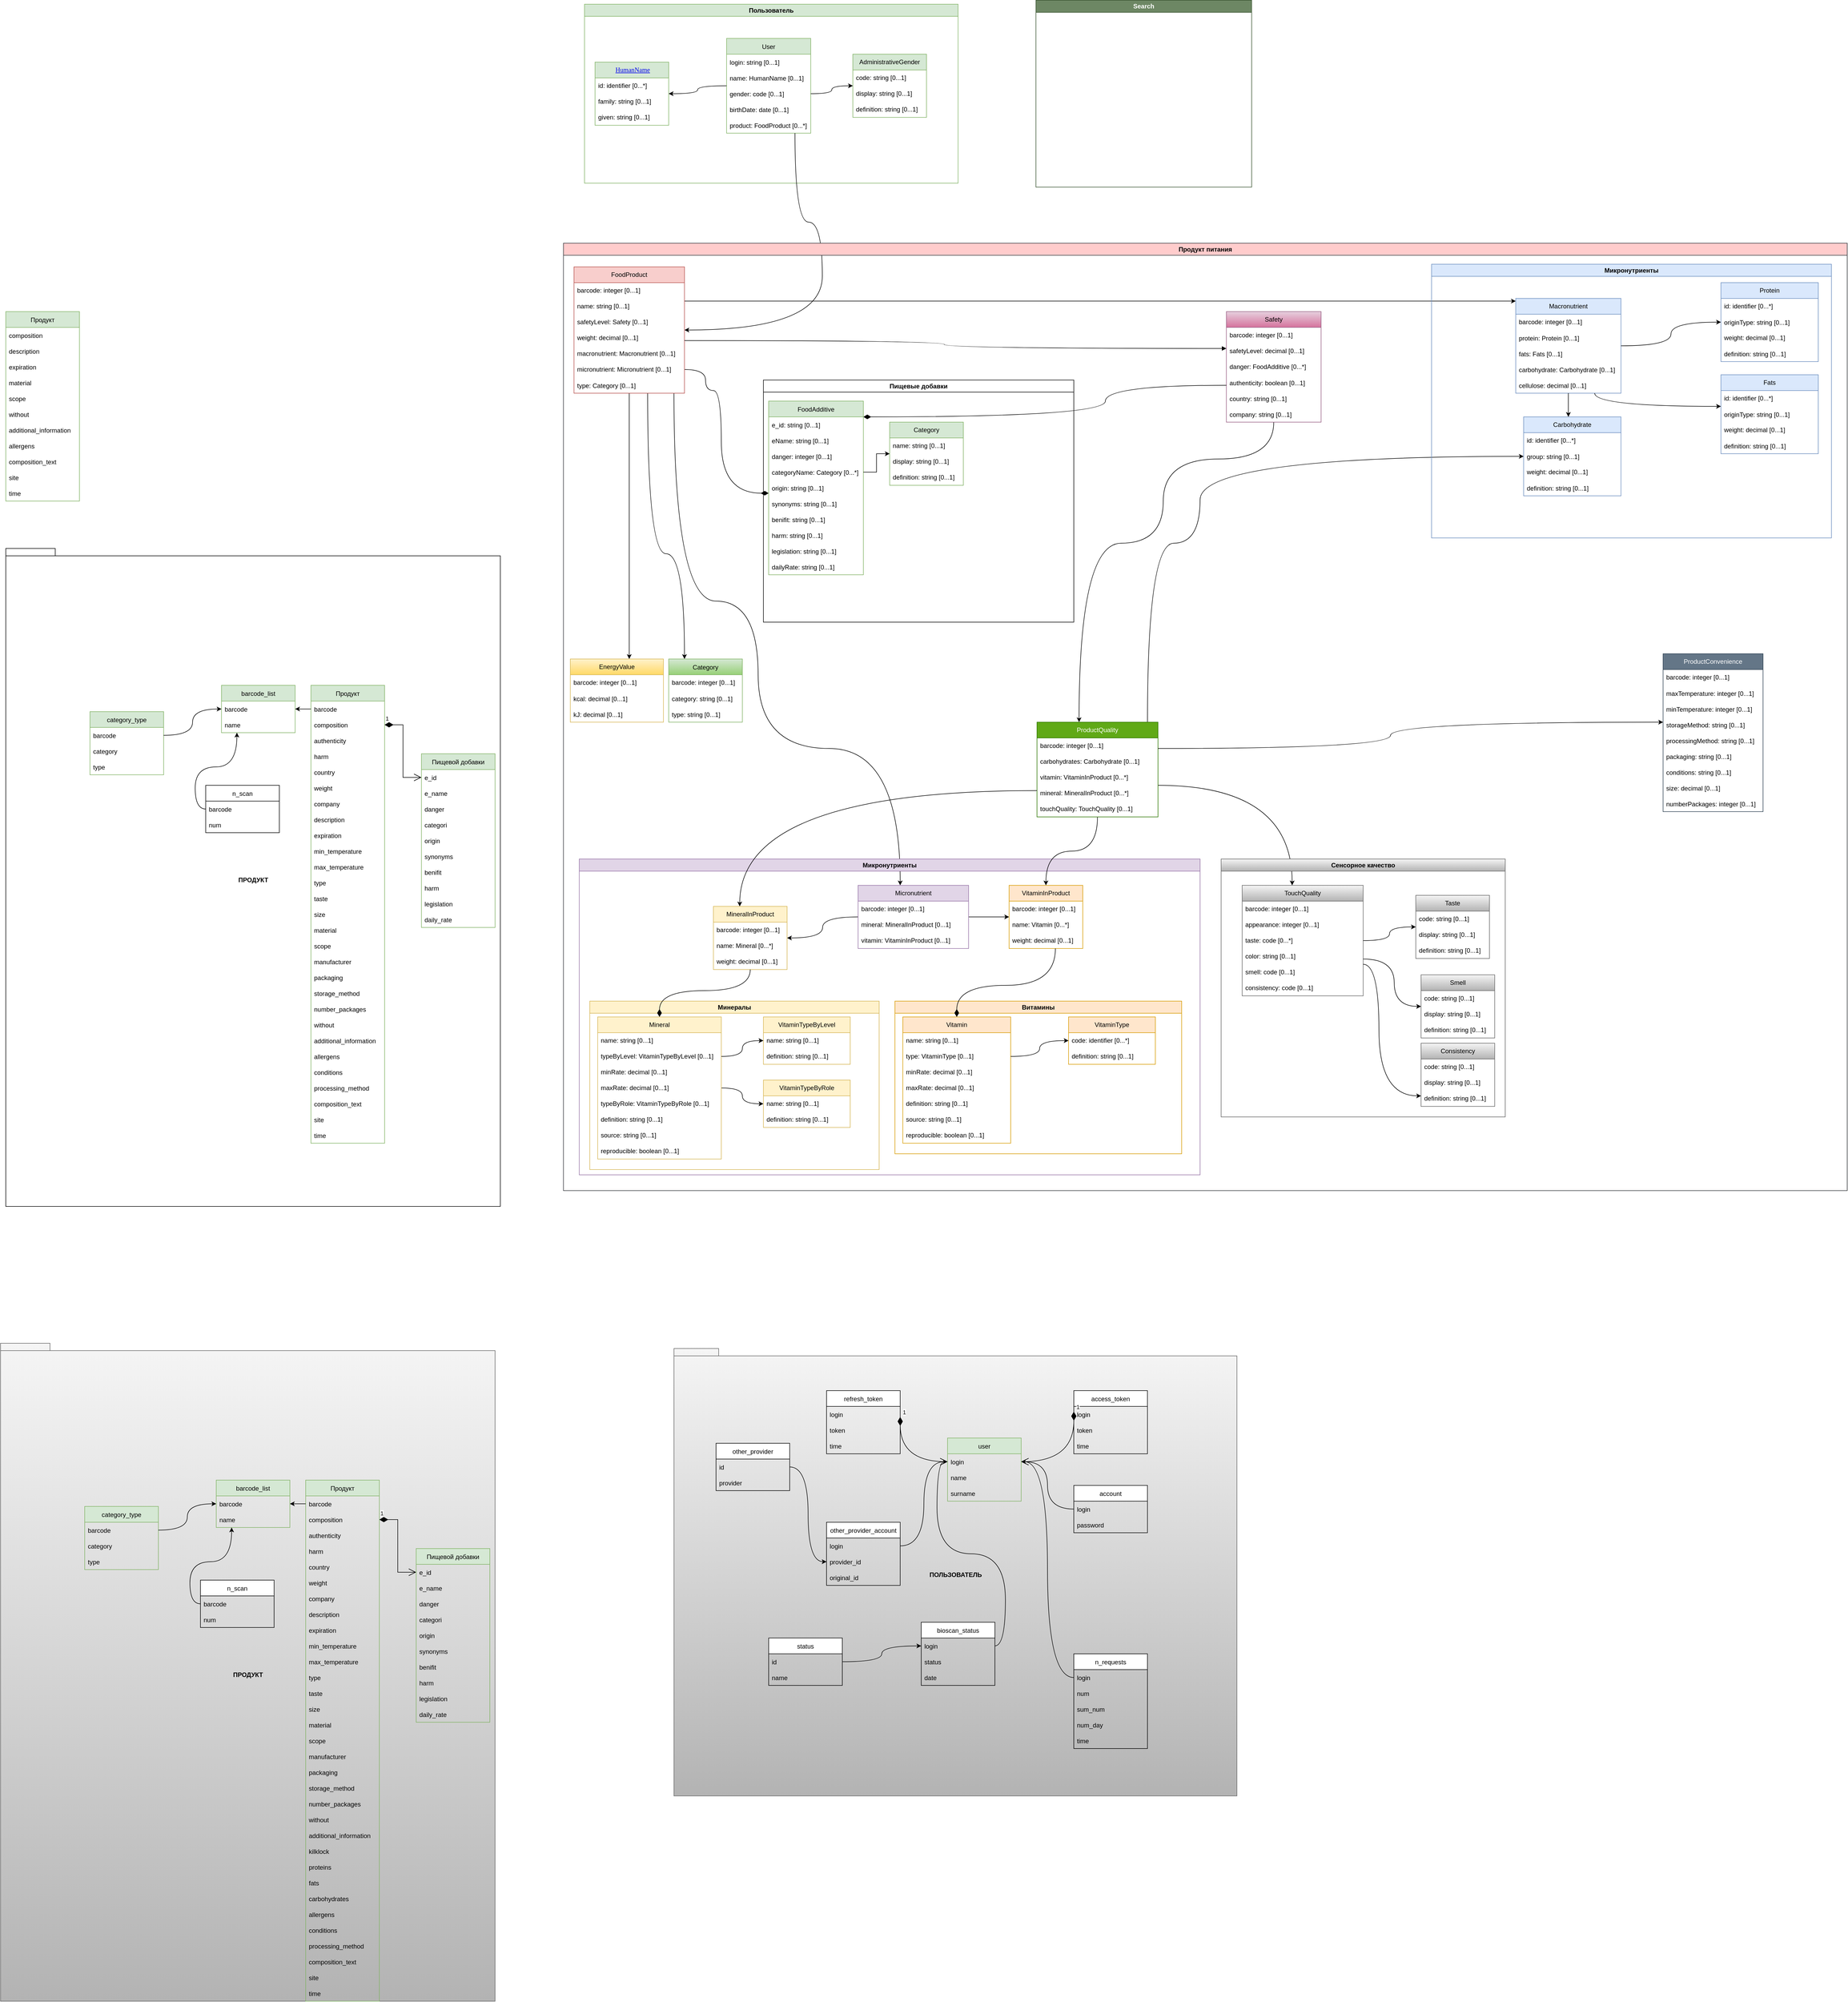 <mxfile version="21.0.4" type="github">
  <diagram id="C5RBs43oDa-KdzZeNtuy" name="Page-1">
    <mxGraphModel dx="3179" dy="2815" grid="1" gridSize="10" guides="1" tooltips="1" connect="1" arrows="1" fold="1" page="1" pageScale="1" pageWidth="827" pageHeight="1169" math="0" shadow="0">
      <root>
        <mxCell id="WIyWlLk6GJQsqaUBKTNV-0" />
        <mxCell id="WIyWlLk6GJQsqaUBKTNV-1" parent="WIyWlLk6GJQsqaUBKTNV-0" />
        <mxCell id="cYqIVs3wfJdpbzvoYO5g-197" value="ПРОДУКТ" style="shape=folder;fontStyle=1;spacingTop=10;tabWidth=40;tabHeight=14;tabPosition=left;html=1;" parent="WIyWlLk6GJQsqaUBKTNV-1" vertex="1">
          <mxGeometry x="-300" y="450" width="940" height="1250" as="geometry" />
        </mxCell>
        <mxCell id="cYqIVs3wfJdpbzvoYO5g-80" value="Продукт" style="swimlane;fontStyle=0;childLayout=stackLayout;horizontal=1;startSize=30;horizontalStack=0;resizeParent=1;resizeParentMax=0;resizeLast=0;collapsible=1;marginBottom=0;fillColor=#d5e8d4;strokeColor=#82b366;" parent="WIyWlLk6GJQsqaUBKTNV-1" vertex="1">
          <mxGeometry x="280" y="710" width="140" height="870" as="geometry" />
        </mxCell>
        <mxCell id="cYqIVs3wfJdpbzvoYO5g-81" value="barcode" style="text;strokeColor=none;fillColor=none;align=left;verticalAlign=middle;spacingLeft=4;spacingRight=4;overflow=hidden;points=[[0,0.5],[1,0.5]];portConstraint=eastwest;rotatable=0;" parent="cYqIVs3wfJdpbzvoYO5g-80" vertex="1">
          <mxGeometry y="30" width="140" height="30" as="geometry" />
        </mxCell>
        <mxCell id="cYqIVs3wfJdpbzvoYO5g-82" value="composition" style="text;strokeColor=none;fillColor=none;align=left;verticalAlign=middle;spacingLeft=4;spacingRight=4;overflow=hidden;points=[[0,0.5],[1,0.5]];portConstraint=eastwest;rotatable=0;" parent="cYqIVs3wfJdpbzvoYO5g-80" vertex="1">
          <mxGeometry y="60" width="140" height="30" as="geometry" />
        </mxCell>
        <mxCell id="cYqIVs3wfJdpbzvoYO5g-83" value="authenticity" style="text;strokeColor=none;fillColor=none;align=left;verticalAlign=middle;spacingLeft=4;spacingRight=4;overflow=hidden;points=[[0,0.5],[1,0.5]];portConstraint=eastwest;rotatable=0;" parent="cYqIVs3wfJdpbzvoYO5g-80" vertex="1">
          <mxGeometry y="90" width="140" height="30" as="geometry" />
        </mxCell>
        <mxCell id="cYqIVs3wfJdpbzvoYO5g-84" value="harm" style="text;strokeColor=none;fillColor=none;align=left;verticalAlign=middle;spacingLeft=4;spacingRight=4;overflow=hidden;points=[[0,0.5],[1,0.5]];portConstraint=eastwest;rotatable=0;" parent="cYqIVs3wfJdpbzvoYO5g-80" vertex="1">
          <mxGeometry y="120" width="140" height="30" as="geometry" />
        </mxCell>
        <mxCell id="cYqIVs3wfJdpbzvoYO5g-85" value="country" style="text;strokeColor=none;fillColor=none;align=left;verticalAlign=middle;spacingLeft=4;spacingRight=4;overflow=hidden;points=[[0,0.5],[1,0.5]];portConstraint=eastwest;rotatable=0;" parent="cYqIVs3wfJdpbzvoYO5g-80" vertex="1">
          <mxGeometry y="150" width="140" height="30" as="geometry" />
        </mxCell>
        <mxCell id="cYqIVs3wfJdpbzvoYO5g-86" value="weight" style="text;strokeColor=none;fillColor=none;align=left;verticalAlign=middle;spacingLeft=4;spacingRight=4;overflow=hidden;points=[[0,0.5],[1,0.5]];portConstraint=eastwest;rotatable=0;" parent="cYqIVs3wfJdpbzvoYO5g-80" vertex="1">
          <mxGeometry y="180" width="140" height="30" as="geometry" />
        </mxCell>
        <mxCell id="cYqIVs3wfJdpbzvoYO5g-87" value="company" style="text;strokeColor=none;fillColor=none;align=left;verticalAlign=middle;spacingLeft=4;spacingRight=4;overflow=hidden;points=[[0,0.5],[1,0.5]];portConstraint=eastwest;rotatable=0;" parent="cYqIVs3wfJdpbzvoYO5g-80" vertex="1">
          <mxGeometry y="210" width="140" height="30" as="geometry" />
        </mxCell>
        <mxCell id="cYqIVs3wfJdpbzvoYO5g-88" value="description" style="text;strokeColor=none;fillColor=none;align=left;verticalAlign=middle;spacingLeft=4;spacingRight=4;overflow=hidden;points=[[0,0.5],[1,0.5]];portConstraint=eastwest;rotatable=0;" parent="cYqIVs3wfJdpbzvoYO5g-80" vertex="1">
          <mxGeometry y="240" width="140" height="30" as="geometry" />
        </mxCell>
        <mxCell id="cYqIVs3wfJdpbzvoYO5g-89" value="expiration" style="text;strokeColor=none;fillColor=none;align=left;verticalAlign=middle;spacingLeft=4;spacingRight=4;overflow=hidden;points=[[0,0.5],[1,0.5]];portConstraint=eastwest;rotatable=0;" parent="cYqIVs3wfJdpbzvoYO5g-80" vertex="1">
          <mxGeometry y="270" width="140" height="30" as="geometry" />
        </mxCell>
        <mxCell id="cYqIVs3wfJdpbzvoYO5g-90" value="min_temperature" style="text;strokeColor=none;fillColor=none;align=left;verticalAlign=middle;spacingLeft=4;spacingRight=4;overflow=hidden;points=[[0,0.5],[1,0.5]];portConstraint=eastwest;rotatable=0;" parent="cYqIVs3wfJdpbzvoYO5g-80" vertex="1">
          <mxGeometry y="300" width="140" height="30" as="geometry" />
        </mxCell>
        <mxCell id="cYqIVs3wfJdpbzvoYO5g-91" value="max_temperature" style="text;strokeColor=none;fillColor=none;align=left;verticalAlign=middle;spacingLeft=4;spacingRight=4;overflow=hidden;points=[[0,0.5],[1,0.5]];portConstraint=eastwest;rotatable=0;" parent="cYqIVs3wfJdpbzvoYO5g-80" vertex="1">
          <mxGeometry y="330" width="140" height="30" as="geometry" />
        </mxCell>
        <mxCell id="cYqIVs3wfJdpbzvoYO5g-92" value="type" style="text;strokeColor=none;fillColor=none;align=left;verticalAlign=middle;spacingLeft=4;spacingRight=4;overflow=hidden;points=[[0,0.5],[1,0.5]];portConstraint=eastwest;rotatable=0;" parent="cYqIVs3wfJdpbzvoYO5g-80" vertex="1">
          <mxGeometry y="360" width="140" height="30" as="geometry" />
        </mxCell>
        <mxCell id="cYqIVs3wfJdpbzvoYO5g-93" value="taste" style="text;strokeColor=none;fillColor=none;align=left;verticalAlign=middle;spacingLeft=4;spacingRight=4;overflow=hidden;points=[[0,0.5],[1,0.5]];portConstraint=eastwest;rotatable=0;" parent="cYqIVs3wfJdpbzvoYO5g-80" vertex="1">
          <mxGeometry y="390" width="140" height="30" as="geometry" />
        </mxCell>
        <mxCell id="cYqIVs3wfJdpbzvoYO5g-94" value="size" style="text;strokeColor=none;fillColor=none;align=left;verticalAlign=middle;spacingLeft=4;spacingRight=4;overflow=hidden;points=[[0,0.5],[1,0.5]];portConstraint=eastwest;rotatable=0;" parent="cYqIVs3wfJdpbzvoYO5g-80" vertex="1">
          <mxGeometry y="420" width="140" height="30" as="geometry" />
        </mxCell>
        <mxCell id="cYqIVs3wfJdpbzvoYO5g-95" value="material" style="text;strokeColor=none;fillColor=none;align=left;verticalAlign=middle;spacingLeft=4;spacingRight=4;overflow=hidden;points=[[0,0.5],[1,0.5]];portConstraint=eastwest;rotatable=0;" parent="cYqIVs3wfJdpbzvoYO5g-80" vertex="1">
          <mxGeometry y="450" width="140" height="30" as="geometry" />
        </mxCell>
        <mxCell id="cYqIVs3wfJdpbzvoYO5g-96" value="scope" style="text;strokeColor=none;fillColor=none;align=left;verticalAlign=middle;spacingLeft=4;spacingRight=4;overflow=hidden;points=[[0,0.5],[1,0.5]];portConstraint=eastwest;rotatable=0;" parent="cYqIVs3wfJdpbzvoYO5g-80" vertex="1">
          <mxGeometry y="480" width="140" height="30" as="geometry" />
        </mxCell>
        <mxCell id="cYqIVs3wfJdpbzvoYO5g-97" value="manufacturer" style="text;strokeColor=none;fillColor=none;align=left;verticalAlign=middle;spacingLeft=4;spacingRight=4;overflow=hidden;points=[[0,0.5],[1,0.5]];portConstraint=eastwest;rotatable=0;" parent="cYqIVs3wfJdpbzvoYO5g-80" vertex="1">
          <mxGeometry y="510" width="140" height="30" as="geometry" />
        </mxCell>
        <mxCell id="cYqIVs3wfJdpbzvoYO5g-98" value="packaging" style="text;strokeColor=none;fillColor=none;align=left;verticalAlign=middle;spacingLeft=4;spacingRight=4;overflow=hidden;points=[[0,0.5],[1,0.5]];portConstraint=eastwest;rotatable=0;" parent="cYqIVs3wfJdpbzvoYO5g-80" vertex="1">
          <mxGeometry y="540" width="140" height="30" as="geometry" />
        </mxCell>
        <mxCell id="cYqIVs3wfJdpbzvoYO5g-99" value="storage_method" style="text;strokeColor=none;fillColor=none;align=left;verticalAlign=middle;spacingLeft=4;spacingRight=4;overflow=hidden;points=[[0,0.5],[1,0.5]];portConstraint=eastwest;rotatable=0;" parent="cYqIVs3wfJdpbzvoYO5g-80" vertex="1">
          <mxGeometry y="570" width="140" height="30" as="geometry" />
        </mxCell>
        <mxCell id="cYqIVs3wfJdpbzvoYO5g-100" value="number_packages" style="text;strokeColor=none;fillColor=none;align=left;verticalAlign=middle;spacingLeft=4;spacingRight=4;overflow=hidden;points=[[0,0.5],[1,0.5]];portConstraint=eastwest;rotatable=0;" parent="cYqIVs3wfJdpbzvoYO5g-80" vertex="1">
          <mxGeometry y="600" width="140" height="30" as="geometry" />
        </mxCell>
        <mxCell id="cYqIVs3wfJdpbzvoYO5g-101" value="without" style="text;strokeColor=none;fillColor=none;align=left;verticalAlign=middle;spacingLeft=4;spacingRight=4;overflow=hidden;points=[[0,0.5],[1,0.5]];portConstraint=eastwest;rotatable=0;" parent="cYqIVs3wfJdpbzvoYO5g-80" vertex="1">
          <mxGeometry y="630" width="140" height="30" as="geometry" />
        </mxCell>
        <mxCell id="cYqIVs3wfJdpbzvoYO5g-102" value="additional_information" style="text;strokeColor=none;fillColor=none;align=left;verticalAlign=middle;spacingLeft=4;spacingRight=4;overflow=hidden;points=[[0,0.5],[1,0.5]];portConstraint=eastwest;rotatable=0;" parent="cYqIVs3wfJdpbzvoYO5g-80" vertex="1">
          <mxGeometry y="660" width="140" height="30" as="geometry" />
        </mxCell>
        <mxCell id="cYqIVs3wfJdpbzvoYO5g-107" value="allergens" style="text;strokeColor=none;fillColor=none;align=left;verticalAlign=middle;spacingLeft=4;spacingRight=4;overflow=hidden;points=[[0,0.5],[1,0.5]];portConstraint=eastwest;rotatable=0;" parent="cYqIVs3wfJdpbzvoYO5g-80" vertex="1">
          <mxGeometry y="690" width="140" height="30" as="geometry" />
        </mxCell>
        <mxCell id="cYqIVs3wfJdpbzvoYO5g-108" value="conditions" style="text;strokeColor=none;fillColor=none;align=left;verticalAlign=middle;spacingLeft=4;spacingRight=4;overflow=hidden;points=[[0,0.5],[1,0.5]];portConstraint=eastwest;rotatable=0;" parent="cYqIVs3wfJdpbzvoYO5g-80" vertex="1">
          <mxGeometry y="720" width="140" height="30" as="geometry" />
        </mxCell>
        <mxCell id="cYqIVs3wfJdpbzvoYO5g-109" value="processing_method" style="text;strokeColor=none;fillColor=none;align=left;verticalAlign=middle;spacingLeft=4;spacingRight=4;overflow=hidden;points=[[0,0.5],[1,0.5]];portConstraint=eastwest;rotatable=0;" parent="cYqIVs3wfJdpbzvoYO5g-80" vertex="1">
          <mxGeometry y="750" width="140" height="30" as="geometry" />
        </mxCell>
        <mxCell id="cYqIVs3wfJdpbzvoYO5g-110" value="composition_text" style="text;strokeColor=none;fillColor=none;align=left;verticalAlign=middle;spacingLeft=4;spacingRight=4;overflow=hidden;points=[[0,0.5],[1,0.5]];portConstraint=eastwest;rotatable=0;" parent="cYqIVs3wfJdpbzvoYO5g-80" vertex="1">
          <mxGeometry y="780" width="140" height="30" as="geometry" />
        </mxCell>
        <mxCell id="cYqIVs3wfJdpbzvoYO5g-111" value="site" style="text;strokeColor=none;fillColor=none;align=left;verticalAlign=middle;spacingLeft=4;spacingRight=4;overflow=hidden;points=[[0,0.5],[1,0.5]];portConstraint=eastwest;rotatable=0;" parent="cYqIVs3wfJdpbzvoYO5g-80" vertex="1">
          <mxGeometry y="810" width="140" height="30" as="geometry" />
        </mxCell>
        <mxCell id="cYqIVs3wfJdpbzvoYO5g-112" value="time" style="text;strokeColor=none;fillColor=none;align=left;verticalAlign=middle;spacingLeft=4;spacingRight=4;overflow=hidden;points=[[0,0.5],[1,0.5]];portConstraint=eastwest;rotatable=0;" parent="cYqIVs3wfJdpbzvoYO5g-80" vertex="1">
          <mxGeometry y="840" width="140" height="30" as="geometry" />
        </mxCell>
        <mxCell id="cYqIVs3wfJdpbzvoYO5g-113" value="Пищевой добавки" style="swimlane;fontStyle=0;childLayout=stackLayout;horizontal=1;startSize=30;horizontalStack=0;resizeParent=1;resizeParentMax=0;resizeLast=0;collapsible=1;marginBottom=0;fillColor=#d5e8d4;strokeColor=#82b366;" parent="WIyWlLk6GJQsqaUBKTNV-1" vertex="1">
          <mxGeometry x="490" y="840" width="140" height="330" as="geometry" />
        </mxCell>
        <mxCell id="cYqIVs3wfJdpbzvoYO5g-114" value="e_id" style="text;strokeColor=none;fillColor=none;align=left;verticalAlign=middle;spacingLeft=4;spacingRight=4;overflow=hidden;points=[[0,0.5],[1,0.5]];portConstraint=eastwest;rotatable=0;" parent="cYqIVs3wfJdpbzvoYO5g-113" vertex="1">
          <mxGeometry y="30" width="140" height="30" as="geometry" />
        </mxCell>
        <mxCell id="cYqIVs3wfJdpbzvoYO5g-115" value="e_name" style="text;strokeColor=none;fillColor=none;align=left;verticalAlign=middle;spacingLeft=4;spacingRight=4;overflow=hidden;points=[[0,0.5],[1,0.5]];portConstraint=eastwest;rotatable=0;" parent="cYqIVs3wfJdpbzvoYO5g-113" vertex="1">
          <mxGeometry y="60" width="140" height="30" as="geometry" />
        </mxCell>
        <mxCell id="cYqIVs3wfJdpbzvoYO5g-116" value="danger" style="text;strokeColor=none;fillColor=none;align=left;verticalAlign=middle;spacingLeft=4;spacingRight=4;overflow=hidden;points=[[0,0.5],[1,0.5]];portConstraint=eastwest;rotatable=0;" parent="cYqIVs3wfJdpbzvoYO5g-113" vertex="1">
          <mxGeometry y="90" width="140" height="30" as="geometry" />
        </mxCell>
        <mxCell id="cYqIVs3wfJdpbzvoYO5g-117" value="categori" style="text;strokeColor=none;fillColor=none;align=left;verticalAlign=middle;spacingLeft=4;spacingRight=4;overflow=hidden;points=[[0,0.5],[1,0.5]];portConstraint=eastwest;rotatable=0;" parent="cYqIVs3wfJdpbzvoYO5g-113" vertex="1">
          <mxGeometry y="120" width="140" height="30" as="geometry" />
        </mxCell>
        <mxCell id="cYqIVs3wfJdpbzvoYO5g-118" value="origin" style="text;strokeColor=none;fillColor=none;align=left;verticalAlign=middle;spacingLeft=4;spacingRight=4;overflow=hidden;points=[[0,0.5],[1,0.5]];portConstraint=eastwest;rotatable=0;" parent="cYqIVs3wfJdpbzvoYO5g-113" vertex="1">
          <mxGeometry y="150" width="140" height="30" as="geometry" />
        </mxCell>
        <mxCell id="cYqIVs3wfJdpbzvoYO5g-119" value="synonyms" style="text;strokeColor=none;fillColor=none;align=left;verticalAlign=middle;spacingLeft=4;spacingRight=4;overflow=hidden;points=[[0,0.5],[1,0.5]];portConstraint=eastwest;rotatable=0;" parent="cYqIVs3wfJdpbzvoYO5g-113" vertex="1">
          <mxGeometry y="180" width="140" height="30" as="geometry" />
        </mxCell>
        <mxCell id="cYqIVs3wfJdpbzvoYO5g-120" value="benifit" style="text;strokeColor=none;fillColor=none;align=left;verticalAlign=middle;spacingLeft=4;spacingRight=4;overflow=hidden;points=[[0,0.5],[1,0.5]];portConstraint=eastwest;rotatable=0;" parent="cYqIVs3wfJdpbzvoYO5g-113" vertex="1">
          <mxGeometry y="210" width="140" height="30" as="geometry" />
        </mxCell>
        <mxCell id="cYqIVs3wfJdpbzvoYO5g-121" value="harm" style="text;strokeColor=none;fillColor=none;align=left;verticalAlign=middle;spacingLeft=4;spacingRight=4;overflow=hidden;points=[[0,0.5],[1,0.5]];portConstraint=eastwest;rotatable=0;" parent="cYqIVs3wfJdpbzvoYO5g-113" vertex="1">
          <mxGeometry y="240" width="140" height="30" as="geometry" />
        </mxCell>
        <mxCell id="cYqIVs3wfJdpbzvoYO5g-122" value="legislation" style="text;strokeColor=none;fillColor=none;align=left;verticalAlign=middle;spacingLeft=4;spacingRight=4;overflow=hidden;points=[[0,0.5],[1,0.5]];portConstraint=eastwest;rotatable=0;" parent="cYqIVs3wfJdpbzvoYO5g-113" vertex="1">
          <mxGeometry y="270" width="140" height="30" as="geometry" />
        </mxCell>
        <mxCell id="cYqIVs3wfJdpbzvoYO5g-123" value="daily_rate" style="text;strokeColor=none;fillColor=none;align=left;verticalAlign=middle;spacingLeft=4;spacingRight=4;overflow=hidden;points=[[0,0.5],[1,0.5]];portConstraint=eastwest;rotatable=0;" parent="cYqIVs3wfJdpbzvoYO5g-113" vertex="1">
          <mxGeometry y="300" width="140" height="30" as="geometry" />
        </mxCell>
        <mxCell id="cYqIVs3wfJdpbzvoYO5g-124" value="barcode_list" style="swimlane;fontStyle=0;childLayout=stackLayout;horizontal=1;startSize=30;horizontalStack=0;resizeParent=1;resizeParentMax=0;resizeLast=0;collapsible=1;marginBottom=0;fillColor=#d5e8d4;strokeColor=#82b366;" parent="WIyWlLk6GJQsqaUBKTNV-1" vertex="1">
          <mxGeometry x="110" y="710" width="140" height="90" as="geometry" />
        </mxCell>
        <mxCell id="cYqIVs3wfJdpbzvoYO5g-125" value="barcode" style="text;strokeColor=none;fillColor=none;align=left;verticalAlign=middle;spacingLeft=4;spacingRight=4;overflow=hidden;points=[[0,0.5],[1,0.5]];portConstraint=eastwest;rotatable=0;" parent="cYqIVs3wfJdpbzvoYO5g-124" vertex="1">
          <mxGeometry y="30" width="140" height="30" as="geometry" />
        </mxCell>
        <mxCell id="cYqIVs3wfJdpbzvoYO5g-126" value="name" style="text;strokeColor=none;fillColor=none;align=left;verticalAlign=middle;spacingLeft=4;spacingRight=4;overflow=hidden;points=[[0,0.5],[1,0.5]];portConstraint=eastwest;rotatable=0;" parent="cYqIVs3wfJdpbzvoYO5g-124" vertex="1">
          <mxGeometry y="60" width="140" height="30" as="geometry" />
        </mxCell>
        <mxCell id="cYqIVs3wfJdpbzvoYO5g-128" value="1" style="endArrow=open;html=1;endSize=12;startArrow=diamondThin;startSize=14;startFill=1;edgeStyle=orthogonalEdgeStyle;align=left;verticalAlign=bottom;rounded=0;exitX=1;exitY=0.5;exitDx=0;exitDy=0;" parent="WIyWlLk6GJQsqaUBKTNV-1" source="cYqIVs3wfJdpbzvoYO5g-82" target="cYqIVs3wfJdpbzvoYO5g-114" edge="1">
          <mxGeometry x="-1" y="3" relative="1" as="geometry">
            <mxPoint x="430" y="780" as="sourcePoint" />
            <mxPoint x="590" y="780" as="targetPoint" />
          </mxGeometry>
        </mxCell>
        <mxCell id="cYqIVs3wfJdpbzvoYO5g-130" value="n_scan" style="swimlane;fontStyle=0;childLayout=stackLayout;horizontal=1;startSize=30;horizontalStack=0;resizeParent=1;resizeParentMax=0;resizeLast=0;collapsible=1;marginBottom=0;" parent="WIyWlLk6GJQsqaUBKTNV-1" vertex="1">
          <mxGeometry x="80" y="900" width="140" height="90" as="geometry" />
        </mxCell>
        <mxCell id="cYqIVs3wfJdpbzvoYO5g-131" value="barcode" style="text;strokeColor=none;fillColor=none;align=left;verticalAlign=middle;spacingLeft=4;spacingRight=4;overflow=hidden;points=[[0,0.5],[1,0.5]];portConstraint=eastwest;rotatable=0;" parent="cYqIVs3wfJdpbzvoYO5g-130" vertex="1">
          <mxGeometry y="30" width="140" height="30" as="geometry" />
        </mxCell>
        <mxCell id="cYqIVs3wfJdpbzvoYO5g-132" value="num" style="text;strokeColor=none;fillColor=none;align=left;verticalAlign=middle;spacingLeft=4;spacingRight=4;overflow=hidden;points=[[0,0.5],[1,0.5]];portConstraint=eastwest;rotatable=0;" parent="cYqIVs3wfJdpbzvoYO5g-130" vertex="1">
          <mxGeometry y="60" width="140" height="30" as="geometry" />
        </mxCell>
        <mxCell id="cYqIVs3wfJdpbzvoYO5g-142" value="category_type" style="swimlane;fontStyle=0;childLayout=stackLayout;horizontal=1;startSize=30;horizontalStack=0;resizeParent=1;resizeParentMax=0;resizeLast=0;collapsible=1;marginBottom=0;fillColor=#d5e8d4;strokeColor=#82b366;" parent="WIyWlLk6GJQsqaUBKTNV-1" vertex="1">
          <mxGeometry x="-140" y="760" width="140" height="120" as="geometry" />
        </mxCell>
        <mxCell id="cYqIVs3wfJdpbzvoYO5g-143" value="barcode" style="text;strokeColor=none;fillColor=none;align=left;verticalAlign=middle;spacingLeft=4;spacingRight=4;overflow=hidden;points=[[0,0.5],[1,0.5]];portConstraint=eastwest;rotatable=0;" parent="cYqIVs3wfJdpbzvoYO5g-142" vertex="1">
          <mxGeometry y="30" width="140" height="30" as="geometry" />
        </mxCell>
        <mxCell id="cYqIVs3wfJdpbzvoYO5g-144" value="category" style="text;strokeColor=none;fillColor=none;align=left;verticalAlign=middle;spacingLeft=4;spacingRight=4;overflow=hidden;points=[[0,0.5],[1,0.5]];portConstraint=eastwest;rotatable=0;" parent="cYqIVs3wfJdpbzvoYO5g-142" vertex="1">
          <mxGeometry y="60" width="140" height="30" as="geometry" />
        </mxCell>
        <mxCell id="cYqIVs3wfJdpbzvoYO5g-148" value="type" style="text;strokeColor=none;fillColor=none;align=left;verticalAlign=middle;spacingLeft=4;spacingRight=4;overflow=hidden;points=[[0,0.5],[1,0.5]];portConstraint=eastwest;rotatable=0;" parent="cYqIVs3wfJdpbzvoYO5g-142" vertex="1">
          <mxGeometry y="90" width="140" height="30" as="geometry" />
        </mxCell>
        <mxCell id="3lYBaBdNZLxaftU4QnHs-0" style="edgeStyle=orthogonalEdgeStyle;rounded=0;orthogonalLoop=1;jettySize=auto;html=1;exitX=0;exitY=0.5;exitDx=0;exitDy=0;entryX=0.209;entryY=1;entryDx=0;entryDy=0;entryPerimeter=0;curved=1;" parent="WIyWlLk6GJQsqaUBKTNV-1" source="cYqIVs3wfJdpbzvoYO5g-131" target="cYqIVs3wfJdpbzvoYO5g-126" edge="1">
          <mxGeometry relative="1" as="geometry" />
        </mxCell>
        <mxCell id="3lYBaBdNZLxaftU4QnHs-1" style="edgeStyle=orthogonalEdgeStyle;curved=1;rounded=0;orthogonalLoop=1;jettySize=auto;html=1;exitX=1;exitY=0.5;exitDx=0;exitDy=0;" parent="WIyWlLk6GJQsqaUBKTNV-1" source="cYqIVs3wfJdpbzvoYO5g-143" target="cYqIVs3wfJdpbzvoYO5g-125" edge="1">
          <mxGeometry relative="1" as="geometry" />
        </mxCell>
        <mxCell id="3lYBaBdNZLxaftU4QnHs-2" style="edgeStyle=orthogonalEdgeStyle;curved=1;rounded=0;orthogonalLoop=1;jettySize=auto;html=1;exitX=0;exitY=0.5;exitDx=0;exitDy=0;entryX=1;entryY=0.5;entryDx=0;entryDy=0;" parent="WIyWlLk6GJQsqaUBKTNV-1" source="cYqIVs3wfJdpbzvoYO5g-81" target="cYqIVs3wfJdpbzvoYO5g-125" edge="1">
          <mxGeometry relative="1" as="geometry" />
        </mxCell>
        <mxCell id="5aHIGrzVU5xn1-LQkvVe-4" value="ПОЛЬЗОВАТЕЛЬ" style="shape=folder;fontStyle=1;spacingTop=10;tabWidth=40;tabHeight=14;tabPosition=left;html=1;fillColor=#f5f5f5;strokeColor=#666666;gradientColor=#b3b3b3;" parent="WIyWlLk6GJQsqaUBKTNV-1" vertex="1">
          <mxGeometry x="970" y="1970" width="1070" height="850" as="geometry" />
        </mxCell>
        <mxCell id="5aHIGrzVU5xn1-LQkvVe-5" value="ПРОДУКТ" style="shape=folder;fontStyle=1;spacingTop=10;tabWidth=40;tabHeight=14;tabPosition=left;html=1;fillColor=#f5f5f5;strokeColor=#666666;gradientColor=#b3b3b3;" parent="WIyWlLk6GJQsqaUBKTNV-1" vertex="1">
          <mxGeometry x="-310" y="1960" width="940" height="1250" as="geometry" />
        </mxCell>
        <mxCell id="5aHIGrzVU5xn1-LQkvVe-6" value="Продукт" style="swimlane;fontStyle=0;childLayout=stackLayout;horizontal=1;startSize=30;horizontalStack=0;resizeParent=1;resizeParentMax=0;resizeLast=0;collapsible=1;marginBottom=0;fillColor=#d5e8d4;strokeColor=#82b366;" parent="WIyWlLk6GJQsqaUBKTNV-1" vertex="1">
          <mxGeometry x="270" y="2220" width="140" height="990" as="geometry" />
        </mxCell>
        <mxCell id="5aHIGrzVU5xn1-LQkvVe-7" value="barcode" style="text;strokeColor=none;fillColor=none;align=left;verticalAlign=middle;spacingLeft=4;spacingRight=4;overflow=hidden;points=[[0,0.5],[1,0.5]];portConstraint=eastwest;rotatable=0;" parent="5aHIGrzVU5xn1-LQkvVe-6" vertex="1">
          <mxGeometry y="30" width="140" height="30" as="geometry" />
        </mxCell>
        <mxCell id="5aHIGrzVU5xn1-LQkvVe-8" value="composition" style="text;strokeColor=none;fillColor=none;align=left;verticalAlign=middle;spacingLeft=4;spacingRight=4;overflow=hidden;points=[[0,0.5],[1,0.5]];portConstraint=eastwest;rotatable=0;" parent="5aHIGrzVU5xn1-LQkvVe-6" vertex="1">
          <mxGeometry y="60" width="140" height="30" as="geometry" />
        </mxCell>
        <mxCell id="5aHIGrzVU5xn1-LQkvVe-9" value="authenticity" style="text;strokeColor=none;fillColor=none;align=left;verticalAlign=middle;spacingLeft=4;spacingRight=4;overflow=hidden;points=[[0,0.5],[1,0.5]];portConstraint=eastwest;rotatable=0;" parent="5aHIGrzVU5xn1-LQkvVe-6" vertex="1">
          <mxGeometry y="90" width="140" height="30" as="geometry" />
        </mxCell>
        <mxCell id="5aHIGrzVU5xn1-LQkvVe-10" value="harm" style="text;strokeColor=none;fillColor=none;align=left;verticalAlign=middle;spacingLeft=4;spacingRight=4;overflow=hidden;points=[[0,0.5],[1,0.5]];portConstraint=eastwest;rotatable=0;" parent="5aHIGrzVU5xn1-LQkvVe-6" vertex="1">
          <mxGeometry y="120" width="140" height="30" as="geometry" />
        </mxCell>
        <mxCell id="5aHIGrzVU5xn1-LQkvVe-11" value="country" style="text;strokeColor=none;fillColor=none;align=left;verticalAlign=middle;spacingLeft=4;spacingRight=4;overflow=hidden;points=[[0,0.5],[1,0.5]];portConstraint=eastwest;rotatable=0;" parent="5aHIGrzVU5xn1-LQkvVe-6" vertex="1">
          <mxGeometry y="150" width="140" height="30" as="geometry" />
        </mxCell>
        <mxCell id="5aHIGrzVU5xn1-LQkvVe-12" value="weight" style="text;strokeColor=none;fillColor=none;align=left;verticalAlign=middle;spacingLeft=4;spacingRight=4;overflow=hidden;points=[[0,0.5],[1,0.5]];portConstraint=eastwest;rotatable=0;" parent="5aHIGrzVU5xn1-LQkvVe-6" vertex="1">
          <mxGeometry y="180" width="140" height="30" as="geometry" />
        </mxCell>
        <mxCell id="5aHIGrzVU5xn1-LQkvVe-13" value="company" style="text;strokeColor=none;fillColor=none;align=left;verticalAlign=middle;spacingLeft=4;spacingRight=4;overflow=hidden;points=[[0,0.5],[1,0.5]];portConstraint=eastwest;rotatable=0;" parent="5aHIGrzVU5xn1-LQkvVe-6" vertex="1">
          <mxGeometry y="210" width="140" height="30" as="geometry" />
        </mxCell>
        <mxCell id="5aHIGrzVU5xn1-LQkvVe-14" value="description" style="text;strokeColor=none;fillColor=none;align=left;verticalAlign=middle;spacingLeft=4;spacingRight=4;overflow=hidden;points=[[0,0.5],[1,0.5]];portConstraint=eastwest;rotatable=0;" parent="5aHIGrzVU5xn1-LQkvVe-6" vertex="1">
          <mxGeometry y="240" width="140" height="30" as="geometry" />
        </mxCell>
        <mxCell id="5aHIGrzVU5xn1-LQkvVe-15" value="expiration" style="text;strokeColor=none;fillColor=none;align=left;verticalAlign=middle;spacingLeft=4;spacingRight=4;overflow=hidden;points=[[0,0.5],[1,0.5]];portConstraint=eastwest;rotatable=0;" parent="5aHIGrzVU5xn1-LQkvVe-6" vertex="1">
          <mxGeometry y="270" width="140" height="30" as="geometry" />
        </mxCell>
        <mxCell id="5aHIGrzVU5xn1-LQkvVe-16" value="min_temperature" style="text;strokeColor=none;fillColor=none;align=left;verticalAlign=middle;spacingLeft=4;spacingRight=4;overflow=hidden;points=[[0,0.5],[1,0.5]];portConstraint=eastwest;rotatable=0;" parent="5aHIGrzVU5xn1-LQkvVe-6" vertex="1">
          <mxGeometry y="300" width="140" height="30" as="geometry" />
        </mxCell>
        <mxCell id="5aHIGrzVU5xn1-LQkvVe-17" value="max_temperature" style="text;strokeColor=none;fillColor=none;align=left;verticalAlign=middle;spacingLeft=4;spacingRight=4;overflow=hidden;points=[[0,0.5],[1,0.5]];portConstraint=eastwest;rotatable=0;" parent="5aHIGrzVU5xn1-LQkvVe-6" vertex="1">
          <mxGeometry y="330" width="140" height="30" as="geometry" />
        </mxCell>
        <mxCell id="5aHIGrzVU5xn1-LQkvVe-18" value="type" style="text;strokeColor=none;fillColor=none;align=left;verticalAlign=middle;spacingLeft=4;spacingRight=4;overflow=hidden;points=[[0,0.5],[1,0.5]];portConstraint=eastwest;rotatable=0;" parent="5aHIGrzVU5xn1-LQkvVe-6" vertex="1">
          <mxGeometry y="360" width="140" height="30" as="geometry" />
        </mxCell>
        <mxCell id="5aHIGrzVU5xn1-LQkvVe-19" value="taste" style="text;strokeColor=none;fillColor=none;align=left;verticalAlign=middle;spacingLeft=4;spacingRight=4;overflow=hidden;points=[[0,0.5],[1,0.5]];portConstraint=eastwest;rotatable=0;" parent="5aHIGrzVU5xn1-LQkvVe-6" vertex="1">
          <mxGeometry y="390" width="140" height="30" as="geometry" />
        </mxCell>
        <mxCell id="5aHIGrzVU5xn1-LQkvVe-20" value="size" style="text;strokeColor=none;fillColor=none;align=left;verticalAlign=middle;spacingLeft=4;spacingRight=4;overflow=hidden;points=[[0,0.5],[1,0.5]];portConstraint=eastwest;rotatable=0;" parent="5aHIGrzVU5xn1-LQkvVe-6" vertex="1">
          <mxGeometry y="420" width="140" height="30" as="geometry" />
        </mxCell>
        <mxCell id="5aHIGrzVU5xn1-LQkvVe-21" value="material" style="text;strokeColor=none;fillColor=none;align=left;verticalAlign=middle;spacingLeft=4;spacingRight=4;overflow=hidden;points=[[0,0.5],[1,0.5]];portConstraint=eastwest;rotatable=0;" parent="5aHIGrzVU5xn1-LQkvVe-6" vertex="1">
          <mxGeometry y="450" width="140" height="30" as="geometry" />
        </mxCell>
        <mxCell id="5aHIGrzVU5xn1-LQkvVe-22" value="scope" style="text;strokeColor=none;fillColor=none;align=left;verticalAlign=middle;spacingLeft=4;spacingRight=4;overflow=hidden;points=[[0,0.5],[1,0.5]];portConstraint=eastwest;rotatable=0;" parent="5aHIGrzVU5xn1-LQkvVe-6" vertex="1">
          <mxGeometry y="480" width="140" height="30" as="geometry" />
        </mxCell>
        <mxCell id="5aHIGrzVU5xn1-LQkvVe-23" value="manufacturer" style="text;strokeColor=none;fillColor=none;align=left;verticalAlign=middle;spacingLeft=4;spacingRight=4;overflow=hidden;points=[[0,0.5],[1,0.5]];portConstraint=eastwest;rotatable=0;" parent="5aHIGrzVU5xn1-LQkvVe-6" vertex="1">
          <mxGeometry y="510" width="140" height="30" as="geometry" />
        </mxCell>
        <mxCell id="5aHIGrzVU5xn1-LQkvVe-24" value="packaging" style="text;strokeColor=none;fillColor=none;align=left;verticalAlign=middle;spacingLeft=4;spacingRight=4;overflow=hidden;points=[[0,0.5],[1,0.5]];portConstraint=eastwest;rotatable=0;" parent="5aHIGrzVU5xn1-LQkvVe-6" vertex="1">
          <mxGeometry y="540" width="140" height="30" as="geometry" />
        </mxCell>
        <mxCell id="5aHIGrzVU5xn1-LQkvVe-25" value="storage_method" style="text;strokeColor=none;fillColor=none;align=left;verticalAlign=middle;spacingLeft=4;spacingRight=4;overflow=hidden;points=[[0,0.5],[1,0.5]];portConstraint=eastwest;rotatable=0;" parent="5aHIGrzVU5xn1-LQkvVe-6" vertex="1">
          <mxGeometry y="570" width="140" height="30" as="geometry" />
        </mxCell>
        <mxCell id="5aHIGrzVU5xn1-LQkvVe-26" value="number_packages" style="text;strokeColor=none;fillColor=none;align=left;verticalAlign=middle;spacingLeft=4;spacingRight=4;overflow=hidden;points=[[0,0.5],[1,0.5]];portConstraint=eastwest;rotatable=0;" parent="5aHIGrzVU5xn1-LQkvVe-6" vertex="1">
          <mxGeometry y="600" width="140" height="30" as="geometry" />
        </mxCell>
        <mxCell id="5aHIGrzVU5xn1-LQkvVe-27" value="without" style="text;strokeColor=none;fillColor=none;align=left;verticalAlign=middle;spacingLeft=4;spacingRight=4;overflow=hidden;points=[[0,0.5],[1,0.5]];portConstraint=eastwest;rotatable=0;" parent="5aHIGrzVU5xn1-LQkvVe-6" vertex="1">
          <mxGeometry y="630" width="140" height="30" as="geometry" />
        </mxCell>
        <mxCell id="5aHIGrzVU5xn1-LQkvVe-28" value="additional_information" style="text;strokeColor=none;fillColor=none;align=left;verticalAlign=middle;spacingLeft=4;spacingRight=4;overflow=hidden;points=[[0,0.5],[1,0.5]];portConstraint=eastwest;rotatable=0;" parent="5aHIGrzVU5xn1-LQkvVe-6" vertex="1">
          <mxGeometry y="660" width="140" height="30" as="geometry" />
        </mxCell>
        <mxCell id="5aHIGrzVU5xn1-LQkvVe-29" value="kilklock" style="text;strokeColor=none;fillColor=none;align=left;verticalAlign=middle;spacingLeft=4;spacingRight=4;overflow=hidden;points=[[0,0.5],[1,0.5]];portConstraint=eastwest;rotatable=0;" parent="5aHIGrzVU5xn1-LQkvVe-6" vertex="1">
          <mxGeometry y="690" width="140" height="30" as="geometry" />
        </mxCell>
        <mxCell id="5aHIGrzVU5xn1-LQkvVe-30" value="proteins" style="text;strokeColor=none;fillColor=none;align=left;verticalAlign=middle;spacingLeft=4;spacingRight=4;overflow=hidden;points=[[0,0.5],[1,0.5]];portConstraint=eastwest;rotatable=0;" parent="5aHIGrzVU5xn1-LQkvVe-6" vertex="1">
          <mxGeometry y="720" width="140" height="30" as="geometry" />
        </mxCell>
        <mxCell id="5aHIGrzVU5xn1-LQkvVe-31" value="fats" style="text;strokeColor=none;fillColor=none;align=left;verticalAlign=middle;spacingLeft=4;spacingRight=4;overflow=hidden;points=[[0,0.5],[1,0.5]];portConstraint=eastwest;rotatable=0;" parent="5aHIGrzVU5xn1-LQkvVe-6" vertex="1">
          <mxGeometry y="750" width="140" height="30" as="geometry" />
        </mxCell>
        <mxCell id="5aHIGrzVU5xn1-LQkvVe-32" value="carbohydrates" style="text;strokeColor=none;fillColor=none;align=left;verticalAlign=middle;spacingLeft=4;spacingRight=4;overflow=hidden;points=[[0,0.5],[1,0.5]];portConstraint=eastwest;rotatable=0;" parent="5aHIGrzVU5xn1-LQkvVe-6" vertex="1">
          <mxGeometry y="780" width="140" height="30" as="geometry" />
        </mxCell>
        <mxCell id="5aHIGrzVU5xn1-LQkvVe-33" value="allergens" style="text;strokeColor=none;fillColor=none;align=left;verticalAlign=middle;spacingLeft=4;spacingRight=4;overflow=hidden;points=[[0,0.5],[1,0.5]];portConstraint=eastwest;rotatable=0;" parent="5aHIGrzVU5xn1-LQkvVe-6" vertex="1">
          <mxGeometry y="810" width="140" height="30" as="geometry" />
        </mxCell>
        <mxCell id="5aHIGrzVU5xn1-LQkvVe-34" value="conditions" style="text;strokeColor=none;fillColor=none;align=left;verticalAlign=middle;spacingLeft=4;spacingRight=4;overflow=hidden;points=[[0,0.5],[1,0.5]];portConstraint=eastwest;rotatable=0;" parent="5aHIGrzVU5xn1-LQkvVe-6" vertex="1">
          <mxGeometry y="840" width="140" height="30" as="geometry" />
        </mxCell>
        <mxCell id="5aHIGrzVU5xn1-LQkvVe-35" value="processing_method" style="text;strokeColor=none;fillColor=none;align=left;verticalAlign=middle;spacingLeft=4;spacingRight=4;overflow=hidden;points=[[0,0.5],[1,0.5]];portConstraint=eastwest;rotatable=0;" parent="5aHIGrzVU5xn1-LQkvVe-6" vertex="1">
          <mxGeometry y="870" width="140" height="30" as="geometry" />
        </mxCell>
        <mxCell id="5aHIGrzVU5xn1-LQkvVe-36" value="composition_text" style="text;strokeColor=none;fillColor=none;align=left;verticalAlign=middle;spacingLeft=4;spacingRight=4;overflow=hidden;points=[[0,0.5],[1,0.5]];portConstraint=eastwest;rotatable=0;" parent="5aHIGrzVU5xn1-LQkvVe-6" vertex="1">
          <mxGeometry y="900" width="140" height="30" as="geometry" />
        </mxCell>
        <mxCell id="5aHIGrzVU5xn1-LQkvVe-37" value="site" style="text;strokeColor=none;fillColor=none;align=left;verticalAlign=middle;spacingLeft=4;spacingRight=4;overflow=hidden;points=[[0,0.5],[1,0.5]];portConstraint=eastwest;rotatable=0;" parent="5aHIGrzVU5xn1-LQkvVe-6" vertex="1">
          <mxGeometry y="930" width="140" height="30" as="geometry" />
        </mxCell>
        <mxCell id="5aHIGrzVU5xn1-LQkvVe-38" value="time" style="text;strokeColor=none;fillColor=none;align=left;verticalAlign=middle;spacingLeft=4;spacingRight=4;overflow=hidden;points=[[0,0.5],[1,0.5]];portConstraint=eastwest;rotatable=0;" parent="5aHIGrzVU5xn1-LQkvVe-6" vertex="1">
          <mxGeometry y="960" width="140" height="30" as="geometry" />
        </mxCell>
        <mxCell id="5aHIGrzVU5xn1-LQkvVe-39" value="Пищевой добавки" style="swimlane;fontStyle=0;childLayout=stackLayout;horizontal=1;startSize=30;horizontalStack=0;resizeParent=1;resizeParentMax=0;resizeLast=0;collapsible=1;marginBottom=0;fillColor=#d5e8d4;strokeColor=#82b366;" parent="WIyWlLk6GJQsqaUBKTNV-1" vertex="1">
          <mxGeometry x="480" y="2350" width="140" height="330" as="geometry" />
        </mxCell>
        <mxCell id="5aHIGrzVU5xn1-LQkvVe-40" value="e_id" style="text;strokeColor=none;fillColor=none;align=left;verticalAlign=middle;spacingLeft=4;spacingRight=4;overflow=hidden;points=[[0,0.5],[1,0.5]];portConstraint=eastwest;rotatable=0;" parent="5aHIGrzVU5xn1-LQkvVe-39" vertex="1">
          <mxGeometry y="30" width="140" height="30" as="geometry" />
        </mxCell>
        <mxCell id="5aHIGrzVU5xn1-LQkvVe-41" value="e_name" style="text;strokeColor=none;fillColor=none;align=left;verticalAlign=middle;spacingLeft=4;spacingRight=4;overflow=hidden;points=[[0,0.5],[1,0.5]];portConstraint=eastwest;rotatable=0;" parent="5aHIGrzVU5xn1-LQkvVe-39" vertex="1">
          <mxGeometry y="60" width="140" height="30" as="geometry" />
        </mxCell>
        <mxCell id="5aHIGrzVU5xn1-LQkvVe-42" value="danger" style="text;strokeColor=none;fillColor=none;align=left;verticalAlign=middle;spacingLeft=4;spacingRight=4;overflow=hidden;points=[[0,0.5],[1,0.5]];portConstraint=eastwest;rotatable=0;" parent="5aHIGrzVU5xn1-LQkvVe-39" vertex="1">
          <mxGeometry y="90" width="140" height="30" as="geometry" />
        </mxCell>
        <mxCell id="5aHIGrzVU5xn1-LQkvVe-43" value="categori" style="text;strokeColor=none;fillColor=none;align=left;verticalAlign=middle;spacingLeft=4;spacingRight=4;overflow=hidden;points=[[0,0.5],[1,0.5]];portConstraint=eastwest;rotatable=0;" parent="5aHIGrzVU5xn1-LQkvVe-39" vertex="1">
          <mxGeometry y="120" width="140" height="30" as="geometry" />
        </mxCell>
        <mxCell id="5aHIGrzVU5xn1-LQkvVe-44" value="origin" style="text;strokeColor=none;fillColor=none;align=left;verticalAlign=middle;spacingLeft=4;spacingRight=4;overflow=hidden;points=[[0,0.5],[1,0.5]];portConstraint=eastwest;rotatable=0;" parent="5aHIGrzVU5xn1-LQkvVe-39" vertex="1">
          <mxGeometry y="150" width="140" height="30" as="geometry" />
        </mxCell>
        <mxCell id="5aHIGrzVU5xn1-LQkvVe-45" value="synonyms" style="text;strokeColor=none;fillColor=none;align=left;verticalAlign=middle;spacingLeft=4;spacingRight=4;overflow=hidden;points=[[0,0.5],[1,0.5]];portConstraint=eastwest;rotatable=0;" parent="5aHIGrzVU5xn1-LQkvVe-39" vertex="1">
          <mxGeometry y="180" width="140" height="30" as="geometry" />
        </mxCell>
        <mxCell id="5aHIGrzVU5xn1-LQkvVe-46" value="benifit" style="text;strokeColor=none;fillColor=none;align=left;verticalAlign=middle;spacingLeft=4;spacingRight=4;overflow=hidden;points=[[0,0.5],[1,0.5]];portConstraint=eastwest;rotatable=0;" parent="5aHIGrzVU5xn1-LQkvVe-39" vertex="1">
          <mxGeometry y="210" width="140" height="30" as="geometry" />
        </mxCell>
        <mxCell id="5aHIGrzVU5xn1-LQkvVe-47" value="harm" style="text;strokeColor=none;fillColor=none;align=left;verticalAlign=middle;spacingLeft=4;spacingRight=4;overflow=hidden;points=[[0,0.5],[1,0.5]];portConstraint=eastwest;rotatable=0;" parent="5aHIGrzVU5xn1-LQkvVe-39" vertex="1">
          <mxGeometry y="240" width="140" height="30" as="geometry" />
        </mxCell>
        <mxCell id="5aHIGrzVU5xn1-LQkvVe-48" value="legislation" style="text;strokeColor=none;fillColor=none;align=left;verticalAlign=middle;spacingLeft=4;spacingRight=4;overflow=hidden;points=[[0,0.5],[1,0.5]];portConstraint=eastwest;rotatable=0;" parent="5aHIGrzVU5xn1-LQkvVe-39" vertex="1">
          <mxGeometry y="270" width="140" height="30" as="geometry" />
        </mxCell>
        <mxCell id="5aHIGrzVU5xn1-LQkvVe-49" value="daily_rate" style="text;strokeColor=none;fillColor=none;align=left;verticalAlign=middle;spacingLeft=4;spacingRight=4;overflow=hidden;points=[[0,0.5],[1,0.5]];portConstraint=eastwest;rotatable=0;" parent="5aHIGrzVU5xn1-LQkvVe-39" vertex="1">
          <mxGeometry y="300" width="140" height="30" as="geometry" />
        </mxCell>
        <mxCell id="5aHIGrzVU5xn1-LQkvVe-50" value="barcode_list" style="swimlane;fontStyle=0;childLayout=stackLayout;horizontal=1;startSize=30;horizontalStack=0;resizeParent=1;resizeParentMax=0;resizeLast=0;collapsible=1;marginBottom=0;fillColor=#d5e8d4;strokeColor=#82b366;" parent="WIyWlLk6GJQsqaUBKTNV-1" vertex="1">
          <mxGeometry x="100" y="2220" width="140" height="90" as="geometry" />
        </mxCell>
        <mxCell id="5aHIGrzVU5xn1-LQkvVe-51" value="barcode" style="text;strokeColor=none;fillColor=none;align=left;verticalAlign=middle;spacingLeft=4;spacingRight=4;overflow=hidden;points=[[0,0.5],[1,0.5]];portConstraint=eastwest;rotatable=0;" parent="5aHIGrzVU5xn1-LQkvVe-50" vertex="1">
          <mxGeometry y="30" width="140" height="30" as="geometry" />
        </mxCell>
        <mxCell id="5aHIGrzVU5xn1-LQkvVe-52" value="name" style="text;strokeColor=none;fillColor=none;align=left;verticalAlign=middle;spacingLeft=4;spacingRight=4;overflow=hidden;points=[[0,0.5],[1,0.5]];portConstraint=eastwest;rotatable=0;" parent="5aHIGrzVU5xn1-LQkvVe-50" vertex="1">
          <mxGeometry y="60" width="140" height="30" as="geometry" />
        </mxCell>
        <mxCell id="5aHIGrzVU5xn1-LQkvVe-53" value="1" style="endArrow=open;html=1;endSize=12;startArrow=diamondThin;startSize=14;startFill=1;edgeStyle=orthogonalEdgeStyle;align=left;verticalAlign=bottom;rounded=0;exitX=1;exitY=0.5;exitDx=0;exitDy=0;" parent="WIyWlLk6GJQsqaUBKTNV-1" source="5aHIGrzVU5xn1-LQkvVe-8" target="5aHIGrzVU5xn1-LQkvVe-40" edge="1">
          <mxGeometry x="-1" y="3" relative="1" as="geometry">
            <mxPoint x="420" y="2290" as="sourcePoint" />
            <mxPoint x="580" y="2290" as="targetPoint" />
          </mxGeometry>
        </mxCell>
        <mxCell id="5aHIGrzVU5xn1-LQkvVe-54" value="n_scan" style="swimlane;fontStyle=0;childLayout=stackLayout;horizontal=1;startSize=30;horizontalStack=0;resizeParent=1;resizeParentMax=0;resizeLast=0;collapsible=1;marginBottom=0;" parent="WIyWlLk6GJQsqaUBKTNV-1" vertex="1">
          <mxGeometry x="70" y="2410" width="140" height="90" as="geometry" />
        </mxCell>
        <mxCell id="5aHIGrzVU5xn1-LQkvVe-55" value="barcode" style="text;strokeColor=none;fillColor=none;align=left;verticalAlign=middle;spacingLeft=4;spacingRight=4;overflow=hidden;points=[[0,0.5],[1,0.5]];portConstraint=eastwest;rotatable=0;" parent="5aHIGrzVU5xn1-LQkvVe-54" vertex="1">
          <mxGeometry y="30" width="140" height="30" as="geometry" />
        </mxCell>
        <mxCell id="5aHIGrzVU5xn1-LQkvVe-56" value="num" style="text;strokeColor=none;fillColor=none;align=left;verticalAlign=middle;spacingLeft=4;spacingRight=4;overflow=hidden;points=[[0,0.5],[1,0.5]];portConstraint=eastwest;rotatable=0;" parent="5aHIGrzVU5xn1-LQkvVe-54" vertex="1">
          <mxGeometry y="60" width="140" height="30" as="geometry" />
        </mxCell>
        <mxCell id="5aHIGrzVU5xn1-LQkvVe-57" value="category_type" style="swimlane;fontStyle=0;childLayout=stackLayout;horizontal=1;startSize=30;horizontalStack=0;resizeParent=1;resizeParentMax=0;resizeLast=0;collapsible=1;marginBottom=0;fillColor=#d5e8d4;strokeColor=#82b366;" parent="WIyWlLk6GJQsqaUBKTNV-1" vertex="1">
          <mxGeometry x="-150" y="2270" width="140" height="120" as="geometry" />
        </mxCell>
        <mxCell id="5aHIGrzVU5xn1-LQkvVe-58" value="barcode" style="text;strokeColor=none;fillColor=none;align=left;verticalAlign=middle;spacingLeft=4;spacingRight=4;overflow=hidden;points=[[0,0.5],[1,0.5]];portConstraint=eastwest;rotatable=0;" parent="5aHIGrzVU5xn1-LQkvVe-57" vertex="1">
          <mxGeometry y="30" width="140" height="30" as="geometry" />
        </mxCell>
        <mxCell id="5aHIGrzVU5xn1-LQkvVe-59" value="category" style="text;strokeColor=none;fillColor=none;align=left;verticalAlign=middle;spacingLeft=4;spacingRight=4;overflow=hidden;points=[[0,0.5],[1,0.5]];portConstraint=eastwest;rotatable=0;" parent="5aHIGrzVU5xn1-LQkvVe-57" vertex="1">
          <mxGeometry y="60" width="140" height="30" as="geometry" />
        </mxCell>
        <mxCell id="5aHIGrzVU5xn1-LQkvVe-60" value="type" style="text;strokeColor=none;fillColor=none;align=left;verticalAlign=middle;spacingLeft=4;spacingRight=4;overflow=hidden;points=[[0,0.5],[1,0.5]];portConstraint=eastwest;rotatable=0;" parent="5aHIGrzVU5xn1-LQkvVe-57" vertex="1">
          <mxGeometry y="90" width="140" height="30" as="geometry" />
        </mxCell>
        <mxCell id="5aHIGrzVU5xn1-LQkvVe-61" value="user" style="swimlane;fontStyle=0;childLayout=stackLayout;horizontal=1;startSize=30;horizontalStack=0;resizeParent=1;resizeParentMax=0;resizeLast=0;collapsible=1;marginBottom=0;fillColor=#d5e8d4;strokeColor=#82b366;" parent="WIyWlLk6GJQsqaUBKTNV-1" vertex="1">
          <mxGeometry x="1490" y="2140" width="140" height="120" as="geometry" />
        </mxCell>
        <mxCell id="5aHIGrzVU5xn1-LQkvVe-62" value="login" style="text;strokeColor=none;fillColor=none;align=left;verticalAlign=middle;spacingLeft=4;spacingRight=4;overflow=hidden;points=[[0,0.5],[1,0.5]];portConstraint=eastwest;rotatable=0;" parent="5aHIGrzVU5xn1-LQkvVe-61" vertex="1">
          <mxGeometry y="30" width="140" height="30" as="geometry" />
        </mxCell>
        <mxCell id="5aHIGrzVU5xn1-LQkvVe-63" value="name" style="text;strokeColor=none;fillColor=none;align=left;verticalAlign=middle;spacingLeft=4;spacingRight=4;overflow=hidden;points=[[0,0.5],[1,0.5]];portConstraint=eastwest;rotatable=0;" parent="5aHIGrzVU5xn1-LQkvVe-61" vertex="1">
          <mxGeometry y="60" width="140" height="30" as="geometry" />
        </mxCell>
        <mxCell id="5aHIGrzVU5xn1-LQkvVe-64" value="surname" style="text;strokeColor=none;fillColor=none;align=left;verticalAlign=middle;spacingLeft=4;spacingRight=4;overflow=hidden;points=[[0,0.5],[1,0.5]];portConstraint=eastwest;rotatable=0;" parent="5aHIGrzVU5xn1-LQkvVe-61" vertex="1">
          <mxGeometry y="90" width="140" height="30" as="geometry" />
        </mxCell>
        <mxCell id="5aHIGrzVU5xn1-LQkvVe-65" value="access_token" style="swimlane;fontStyle=0;childLayout=stackLayout;horizontal=1;startSize=30;horizontalStack=0;resizeParent=1;resizeParentMax=0;resizeLast=0;collapsible=1;marginBottom=0;" parent="WIyWlLk6GJQsqaUBKTNV-1" vertex="1">
          <mxGeometry x="1730" y="2050" width="140" height="120" as="geometry" />
        </mxCell>
        <mxCell id="5aHIGrzVU5xn1-LQkvVe-66" value="1" style="endArrow=open;html=1;endSize=12;startArrow=diamondThin;startSize=14;startFill=1;edgeStyle=orthogonalEdgeStyle;align=left;verticalAlign=bottom;rounded=0;entryX=1;entryY=0.5;entryDx=0;entryDy=0;curved=1;" parent="5aHIGrzVU5xn1-LQkvVe-65" target="5aHIGrzVU5xn1-LQkvVe-62" edge="1">
          <mxGeometry x="-1" y="3" relative="1" as="geometry">
            <mxPoint y="40" as="sourcePoint" />
            <mxPoint x="160" y="40" as="targetPoint" />
          </mxGeometry>
        </mxCell>
        <mxCell id="5aHIGrzVU5xn1-LQkvVe-67" value="login" style="text;strokeColor=none;fillColor=none;align=left;verticalAlign=middle;spacingLeft=4;spacingRight=4;overflow=hidden;points=[[0,0.5],[1,0.5]];portConstraint=eastwest;rotatable=0;" parent="5aHIGrzVU5xn1-LQkvVe-65" vertex="1">
          <mxGeometry y="30" width="140" height="30" as="geometry" />
        </mxCell>
        <mxCell id="5aHIGrzVU5xn1-LQkvVe-68" value="token" style="text;strokeColor=none;fillColor=none;align=left;verticalAlign=middle;spacingLeft=4;spacingRight=4;overflow=hidden;points=[[0,0.5],[1,0.5]];portConstraint=eastwest;rotatable=0;" parent="5aHIGrzVU5xn1-LQkvVe-65" vertex="1">
          <mxGeometry y="60" width="140" height="30" as="geometry" />
        </mxCell>
        <mxCell id="5aHIGrzVU5xn1-LQkvVe-69" value="time" style="text;strokeColor=none;fillColor=none;align=left;verticalAlign=middle;spacingLeft=4;spacingRight=4;overflow=hidden;points=[[0,0.5],[1,0.5]];portConstraint=eastwest;rotatable=0;" parent="5aHIGrzVU5xn1-LQkvVe-65" vertex="1">
          <mxGeometry y="90" width="140" height="30" as="geometry" />
        </mxCell>
        <mxCell id="5aHIGrzVU5xn1-LQkvVe-70" value="account" style="swimlane;fontStyle=0;childLayout=stackLayout;horizontal=1;startSize=30;horizontalStack=0;resizeParent=1;resizeParentMax=0;resizeLast=0;collapsible=1;marginBottom=0;" parent="WIyWlLk6GJQsqaUBKTNV-1" vertex="1">
          <mxGeometry x="1730" y="2230" width="140" height="90" as="geometry" />
        </mxCell>
        <mxCell id="5aHIGrzVU5xn1-LQkvVe-71" value="login" style="text;strokeColor=none;fillColor=none;align=left;verticalAlign=middle;spacingLeft=4;spacingRight=4;overflow=hidden;points=[[0,0.5],[1,0.5]];portConstraint=eastwest;rotatable=0;" parent="5aHIGrzVU5xn1-LQkvVe-70" vertex="1">
          <mxGeometry y="30" width="140" height="30" as="geometry" />
        </mxCell>
        <mxCell id="5aHIGrzVU5xn1-LQkvVe-72" value="password" style="text;strokeColor=none;fillColor=none;align=left;verticalAlign=middle;spacingLeft=4;spacingRight=4;overflow=hidden;points=[[0,0.5],[1,0.5]];portConstraint=eastwest;rotatable=0;" parent="5aHIGrzVU5xn1-LQkvVe-70" vertex="1">
          <mxGeometry y="60" width="140" height="30" as="geometry" />
        </mxCell>
        <mxCell id="5aHIGrzVU5xn1-LQkvVe-73" value="bioscan_status" style="swimlane;fontStyle=0;childLayout=stackLayout;horizontal=1;startSize=30;horizontalStack=0;resizeParent=1;resizeParentMax=0;resizeLast=0;collapsible=1;marginBottom=0;" parent="WIyWlLk6GJQsqaUBKTNV-1" vertex="1">
          <mxGeometry x="1440" y="2490" width="140" height="120" as="geometry" />
        </mxCell>
        <mxCell id="5aHIGrzVU5xn1-LQkvVe-74" value="login" style="text;strokeColor=none;fillColor=none;align=left;verticalAlign=middle;spacingLeft=4;spacingRight=4;overflow=hidden;points=[[0,0.5],[1,0.5]];portConstraint=eastwest;rotatable=0;" parent="5aHIGrzVU5xn1-LQkvVe-73" vertex="1">
          <mxGeometry y="30" width="140" height="30" as="geometry" />
        </mxCell>
        <mxCell id="5aHIGrzVU5xn1-LQkvVe-75" value="status" style="text;strokeColor=none;fillColor=none;align=left;verticalAlign=middle;spacingLeft=4;spacingRight=4;overflow=hidden;points=[[0,0.5],[1,0.5]];portConstraint=eastwest;rotatable=0;" parent="5aHIGrzVU5xn1-LQkvVe-73" vertex="1">
          <mxGeometry y="60" width="140" height="30" as="geometry" />
        </mxCell>
        <mxCell id="5aHIGrzVU5xn1-LQkvVe-76" value="date" style="text;strokeColor=none;fillColor=none;align=left;verticalAlign=middle;spacingLeft=4;spacingRight=4;overflow=hidden;points=[[0,0.5],[1,0.5]];portConstraint=eastwest;rotatable=0;" parent="5aHIGrzVU5xn1-LQkvVe-73" vertex="1">
          <mxGeometry y="90" width="140" height="30" as="geometry" />
        </mxCell>
        <mxCell id="5aHIGrzVU5xn1-LQkvVe-77" value="n_requests" style="swimlane;fontStyle=0;childLayout=stackLayout;horizontal=1;startSize=30;horizontalStack=0;resizeParent=1;resizeParentMax=0;resizeLast=0;collapsible=1;marginBottom=0;" parent="WIyWlLk6GJQsqaUBKTNV-1" vertex="1">
          <mxGeometry x="1730" y="2550" width="140" height="180" as="geometry" />
        </mxCell>
        <mxCell id="5aHIGrzVU5xn1-LQkvVe-78" value="login" style="text;strokeColor=none;fillColor=none;align=left;verticalAlign=middle;spacingLeft=4;spacingRight=4;overflow=hidden;points=[[0,0.5],[1,0.5]];portConstraint=eastwest;rotatable=0;" parent="5aHIGrzVU5xn1-LQkvVe-77" vertex="1">
          <mxGeometry y="30" width="140" height="30" as="geometry" />
        </mxCell>
        <mxCell id="5aHIGrzVU5xn1-LQkvVe-79" value="num" style="text;strokeColor=none;fillColor=none;align=left;verticalAlign=middle;spacingLeft=4;spacingRight=4;overflow=hidden;points=[[0,0.5],[1,0.5]];portConstraint=eastwest;rotatable=0;" parent="5aHIGrzVU5xn1-LQkvVe-77" vertex="1">
          <mxGeometry y="60" width="140" height="30" as="geometry" />
        </mxCell>
        <mxCell id="5aHIGrzVU5xn1-LQkvVe-80" value="sum_num" style="text;strokeColor=none;fillColor=none;align=left;verticalAlign=middle;spacingLeft=4;spacingRight=4;overflow=hidden;points=[[0,0.5],[1,0.5]];portConstraint=eastwest;rotatable=0;" parent="5aHIGrzVU5xn1-LQkvVe-77" vertex="1">
          <mxGeometry y="90" width="140" height="30" as="geometry" />
        </mxCell>
        <mxCell id="5aHIGrzVU5xn1-LQkvVe-81" value="num_day" style="text;strokeColor=none;fillColor=none;align=left;verticalAlign=middle;spacingLeft=4;spacingRight=4;overflow=hidden;points=[[0,0.5],[1,0.5]];portConstraint=eastwest;rotatable=0;" parent="5aHIGrzVU5xn1-LQkvVe-77" vertex="1">
          <mxGeometry y="120" width="140" height="30" as="geometry" />
        </mxCell>
        <mxCell id="5aHIGrzVU5xn1-LQkvVe-82" value="time" style="text;strokeColor=none;fillColor=none;align=left;verticalAlign=middle;spacingLeft=4;spacingRight=4;overflow=hidden;points=[[0,0.5],[1,0.5]];portConstraint=eastwest;rotatable=0;" parent="5aHIGrzVU5xn1-LQkvVe-77" vertex="1">
          <mxGeometry y="150" width="140" height="30" as="geometry" />
        </mxCell>
        <mxCell id="5aHIGrzVU5xn1-LQkvVe-83" value="other_provider_account" style="swimlane;fontStyle=0;childLayout=stackLayout;horizontal=1;startSize=30;horizontalStack=0;resizeParent=1;resizeParentMax=0;resizeLast=0;collapsible=1;marginBottom=0;" parent="WIyWlLk6GJQsqaUBKTNV-1" vertex="1">
          <mxGeometry x="1260" y="2300" width="140" height="120" as="geometry" />
        </mxCell>
        <mxCell id="5aHIGrzVU5xn1-LQkvVe-84" value="login" style="text;strokeColor=none;fillColor=none;align=left;verticalAlign=middle;spacingLeft=4;spacingRight=4;overflow=hidden;points=[[0,0.5],[1,0.5]];portConstraint=eastwest;rotatable=0;" parent="5aHIGrzVU5xn1-LQkvVe-83" vertex="1">
          <mxGeometry y="30" width="140" height="30" as="geometry" />
        </mxCell>
        <mxCell id="5aHIGrzVU5xn1-LQkvVe-85" value="provider_id" style="text;strokeColor=none;fillColor=none;align=left;verticalAlign=middle;spacingLeft=4;spacingRight=4;overflow=hidden;points=[[0,0.5],[1,0.5]];portConstraint=eastwest;rotatable=0;" parent="5aHIGrzVU5xn1-LQkvVe-83" vertex="1">
          <mxGeometry y="60" width="140" height="30" as="geometry" />
        </mxCell>
        <mxCell id="5aHIGrzVU5xn1-LQkvVe-86" value="original_id" style="text;strokeColor=none;fillColor=none;align=left;verticalAlign=middle;spacingLeft=4;spacingRight=4;overflow=hidden;points=[[0,0.5],[1,0.5]];portConstraint=eastwest;rotatable=0;" parent="5aHIGrzVU5xn1-LQkvVe-83" vertex="1">
          <mxGeometry y="90" width="140" height="30" as="geometry" />
        </mxCell>
        <mxCell id="5aHIGrzVU5xn1-LQkvVe-87" value="other_provider" style="swimlane;fontStyle=0;childLayout=stackLayout;horizontal=1;startSize=30;horizontalStack=0;resizeParent=1;resizeParentMax=0;resizeLast=0;collapsible=1;marginBottom=0;" parent="WIyWlLk6GJQsqaUBKTNV-1" vertex="1">
          <mxGeometry x="1050" y="2150" width="140" height="90" as="geometry" />
        </mxCell>
        <mxCell id="5aHIGrzVU5xn1-LQkvVe-88" value="id" style="text;strokeColor=none;fillColor=none;align=left;verticalAlign=middle;spacingLeft=4;spacingRight=4;overflow=hidden;points=[[0,0.5],[1,0.5]];portConstraint=eastwest;rotatable=0;" parent="5aHIGrzVU5xn1-LQkvVe-87" vertex="1">
          <mxGeometry y="30" width="140" height="30" as="geometry" />
        </mxCell>
        <mxCell id="5aHIGrzVU5xn1-LQkvVe-89" value="provider" style="text;strokeColor=none;fillColor=none;align=left;verticalAlign=middle;spacingLeft=4;spacingRight=4;overflow=hidden;points=[[0,0.5],[1,0.5]];portConstraint=eastwest;rotatable=0;" parent="5aHIGrzVU5xn1-LQkvVe-87" vertex="1">
          <mxGeometry y="60" width="140" height="30" as="geometry" />
        </mxCell>
        <mxCell id="5aHIGrzVU5xn1-LQkvVe-90" value="refresh_token" style="swimlane;fontStyle=0;childLayout=stackLayout;horizontal=1;startSize=30;horizontalStack=0;resizeParent=1;resizeParentMax=0;resizeLast=0;collapsible=1;marginBottom=0;" parent="WIyWlLk6GJQsqaUBKTNV-1" vertex="1">
          <mxGeometry x="1260" y="2050" width="140" height="120" as="geometry" />
        </mxCell>
        <mxCell id="5aHIGrzVU5xn1-LQkvVe-91" value="login" style="text;strokeColor=none;fillColor=none;align=left;verticalAlign=middle;spacingLeft=4;spacingRight=4;overflow=hidden;points=[[0,0.5],[1,0.5]];portConstraint=eastwest;rotatable=0;" parent="5aHIGrzVU5xn1-LQkvVe-90" vertex="1">
          <mxGeometry y="30" width="140" height="30" as="geometry" />
        </mxCell>
        <mxCell id="5aHIGrzVU5xn1-LQkvVe-92" value="1" style="endArrow=open;html=1;endSize=12;startArrow=diamondThin;startSize=14;startFill=1;edgeStyle=orthogonalEdgeStyle;align=left;verticalAlign=bottom;rounded=0;curved=1;entryX=0;entryY=0.5;entryDx=0;entryDy=0;" parent="5aHIGrzVU5xn1-LQkvVe-90" target="5aHIGrzVU5xn1-LQkvVe-62" edge="1">
          <mxGeometry x="-1" y="3" relative="1" as="geometry">
            <mxPoint x="140" y="50" as="sourcePoint" />
            <mxPoint x="300" y="50" as="targetPoint" />
          </mxGeometry>
        </mxCell>
        <mxCell id="5aHIGrzVU5xn1-LQkvVe-93" value="token" style="text;strokeColor=none;fillColor=none;align=left;verticalAlign=middle;spacingLeft=4;spacingRight=4;overflow=hidden;points=[[0,0.5],[1,0.5]];portConstraint=eastwest;rotatable=0;" parent="5aHIGrzVU5xn1-LQkvVe-90" vertex="1">
          <mxGeometry y="60" width="140" height="30" as="geometry" />
        </mxCell>
        <mxCell id="5aHIGrzVU5xn1-LQkvVe-94" value="time" style="text;strokeColor=none;fillColor=none;align=left;verticalAlign=middle;spacingLeft=4;spacingRight=4;overflow=hidden;points=[[0,0.5],[1,0.5]];portConstraint=eastwest;rotatable=0;" parent="5aHIGrzVU5xn1-LQkvVe-90" vertex="1">
          <mxGeometry y="90" width="140" height="30" as="geometry" />
        </mxCell>
        <mxCell id="5aHIGrzVU5xn1-LQkvVe-95" value="status" style="swimlane;fontStyle=0;childLayout=stackLayout;horizontal=1;startSize=30;horizontalStack=0;resizeParent=1;resizeParentMax=0;resizeLast=0;collapsible=1;marginBottom=0;" parent="WIyWlLk6GJQsqaUBKTNV-1" vertex="1">
          <mxGeometry x="1150" y="2520" width="140" height="90" as="geometry" />
        </mxCell>
        <mxCell id="5aHIGrzVU5xn1-LQkvVe-96" value="id" style="text;strokeColor=none;fillColor=none;align=left;verticalAlign=middle;spacingLeft=4;spacingRight=4;overflow=hidden;points=[[0,0.5],[1,0.5]];portConstraint=eastwest;rotatable=0;" parent="5aHIGrzVU5xn1-LQkvVe-95" vertex="1">
          <mxGeometry y="30" width="140" height="30" as="geometry" />
        </mxCell>
        <mxCell id="5aHIGrzVU5xn1-LQkvVe-97" value="name" style="text;strokeColor=none;fillColor=none;align=left;verticalAlign=middle;spacingLeft=4;spacingRight=4;overflow=hidden;points=[[0,0.5],[1,0.5]];portConstraint=eastwest;rotatable=0;" parent="5aHIGrzVU5xn1-LQkvVe-95" vertex="1">
          <mxGeometry y="60" width="140" height="30" as="geometry" />
        </mxCell>
        <mxCell id="5aHIGrzVU5xn1-LQkvVe-98" style="edgeStyle=orthogonalEdgeStyle;rounded=0;orthogonalLoop=1;jettySize=auto;html=1;exitX=0;exitY=0.5;exitDx=0;exitDy=0;entryX=0.209;entryY=1;entryDx=0;entryDy=0;entryPerimeter=0;curved=1;" parent="WIyWlLk6GJQsqaUBKTNV-1" source="5aHIGrzVU5xn1-LQkvVe-55" target="5aHIGrzVU5xn1-LQkvVe-52" edge="1">
          <mxGeometry relative="1" as="geometry" />
        </mxCell>
        <mxCell id="5aHIGrzVU5xn1-LQkvVe-99" style="edgeStyle=orthogonalEdgeStyle;curved=1;rounded=0;orthogonalLoop=1;jettySize=auto;html=1;exitX=1;exitY=0.5;exitDx=0;exitDy=0;" parent="WIyWlLk6GJQsqaUBKTNV-1" source="5aHIGrzVU5xn1-LQkvVe-58" target="5aHIGrzVU5xn1-LQkvVe-51" edge="1">
          <mxGeometry relative="1" as="geometry" />
        </mxCell>
        <mxCell id="5aHIGrzVU5xn1-LQkvVe-100" style="edgeStyle=orthogonalEdgeStyle;curved=1;rounded=0;orthogonalLoop=1;jettySize=auto;html=1;exitX=0;exitY=0.5;exitDx=0;exitDy=0;entryX=1;entryY=0.5;entryDx=0;entryDy=0;" parent="WIyWlLk6GJQsqaUBKTNV-1" source="5aHIGrzVU5xn1-LQkvVe-7" target="5aHIGrzVU5xn1-LQkvVe-51" edge="1">
          <mxGeometry relative="1" as="geometry" />
        </mxCell>
        <mxCell id="5aHIGrzVU5xn1-LQkvVe-101" style="edgeStyle=orthogonalEdgeStyle;curved=1;rounded=0;orthogonalLoop=1;jettySize=auto;html=1;exitX=1;exitY=0.5;exitDx=0;exitDy=0;" parent="WIyWlLk6GJQsqaUBKTNV-1" source="5aHIGrzVU5xn1-LQkvVe-88" target="5aHIGrzVU5xn1-LQkvVe-85" edge="1">
          <mxGeometry relative="1" as="geometry" />
        </mxCell>
        <mxCell id="5aHIGrzVU5xn1-LQkvVe-102" style="edgeStyle=orthogonalEdgeStyle;curved=1;rounded=0;orthogonalLoop=1;jettySize=auto;html=1;exitX=1;exitY=0.5;exitDx=0;exitDy=0;entryX=0;entryY=0.5;entryDx=0;entryDy=0;" parent="WIyWlLk6GJQsqaUBKTNV-1" source="5aHIGrzVU5xn1-LQkvVe-84" target="5aHIGrzVU5xn1-LQkvVe-62" edge="1">
          <mxGeometry relative="1" as="geometry" />
        </mxCell>
        <mxCell id="5aHIGrzVU5xn1-LQkvVe-103" style="edgeStyle=orthogonalEdgeStyle;curved=1;rounded=0;orthogonalLoop=1;jettySize=auto;html=1;exitX=1;exitY=0.5;exitDx=0;exitDy=0;" parent="WIyWlLk6GJQsqaUBKTNV-1" source="5aHIGrzVU5xn1-LQkvVe-74" target="5aHIGrzVU5xn1-LQkvVe-62" edge="1">
          <mxGeometry relative="1" as="geometry" />
        </mxCell>
        <mxCell id="5aHIGrzVU5xn1-LQkvVe-104" style="edgeStyle=orthogonalEdgeStyle;rounded=0;orthogonalLoop=1;jettySize=auto;html=1;exitX=1;exitY=0.5;exitDx=0;exitDy=0;entryX=0;entryY=0.5;entryDx=0;entryDy=0;curved=1;" parent="WIyWlLk6GJQsqaUBKTNV-1" source="5aHIGrzVU5xn1-LQkvVe-96" target="5aHIGrzVU5xn1-LQkvVe-74" edge="1">
          <mxGeometry relative="1" as="geometry" />
        </mxCell>
        <mxCell id="5aHIGrzVU5xn1-LQkvVe-105" style="edgeStyle=orthogonalEdgeStyle;rounded=0;orthogonalLoop=1;jettySize=auto;html=1;exitX=0;exitY=0.5;exitDx=0;exitDy=0;entryX=1;entryY=0.5;entryDx=0;entryDy=0;curved=1;" parent="WIyWlLk6GJQsqaUBKTNV-1" source="5aHIGrzVU5xn1-LQkvVe-71" target="5aHIGrzVU5xn1-LQkvVe-62" edge="1">
          <mxGeometry relative="1" as="geometry" />
        </mxCell>
        <mxCell id="5aHIGrzVU5xn1-LQkvVe-106" style="edgeStyle=orthogonalEdgeStyle;curved=1;rounded=0;orthogonalLoop=1;jettySize=auto;html=1;exitX=0;exitY=0.5;exitDx=0;exitDy=0;entryX=1;entryY=0.5;entryDx=0;entryDy=0;" parent="WIyWlLk6GJQsqaUBKTNV-1" source="5aHIGrzVU5xn1-LQkvVe-78" target="5aHIGrzVU5xn1-LQkvVe-62" edge="1">
          <mxGeometry relative="1" as="geometry" />
        </mxCell>
        <mxCell id="5aHIGrzVU5xn1-LQkvVe-124" value="Пользователь" style="swimlane;whiteSpace=wrap;html=1;fillColor=#d5e8d4;strokeColor=#82b366;" parent="WIyWlLk6GJQsqaUBKTNV-1" vertex="1">
          <mxGeometry x="800" y="-584" width="710" height="340" as="geometry" />
        </mxCell>
        <mxCell id="cYqIVs3wfJdpbzvoYO5g-149" value="User" style="swimlane;fontStyle=0;childLayout=stackLayout;horizontal=1;startSize=30;horizontalStack=0;resizeParent=1;resizeParentMax=0;resizeLast=0;collapsible=1;marginBottom=0;fillColor=#d5e8d4;strokeColor=#82b366;" parent="5aHIGrzVU5xn1-LQkvVe-124" vertex="1">
          <mxGeometry x="270" y="65" width="160" height="180" as="geometry" />
        </mxCell>
        <mxCell id="cYqIVs3wfJdpbzvoYO5g-150" value="login: string [0...1]" style="text;strokeColor=none;fillColor=none;align=left;verticalAlign=middle;spacingLeft=4;spacingRight=4;overflow=hidden;points=[[0,0.5],[1,0.5]];portConstraint=eastwest;rotatable=0;" parent="cYqIVs3wfJdpbzvoYO5g-149" vertex="1">
          <mxGeometry y="30" width="160" height="30" as="geometry" />
        </mxCell>
        <mxCell id="cYqIVs3wfJdpbzvoYO5g-151" value="name: HumanName [0...1]" style="text;strokeColor=none;fillColor=none;align=left;verticalAlign=middle;spacingLeft=4;spacingRight=4;overflow=hidden;points=[[0,0.5],[1,0.5]];portConstraint=eastwest;rotatable=0;" parent="cYqIVs3wfJdpbzvoYO5g-149" vertex="1">
          <mxGeometry y="60" width="160" height="30" as="geometry" />
        </mxCell>
        <mxCell id="5aHIGrzVU5xn1-LQkvVe-107" value="gender: code [0...1]" style="text;strokeColor=none;fillColor=none;align=left;verticalAlign=middle;spacingLeft=4;spacingRight=4;overflow=hidden;points=[[0,0.5],[1,0.5]];portConstraint=eastwest;rotatable=0;" parent="cYqIVs3wfJdpbzvoYO5g-149" vertex="1">
          <mxGeometry y="90" width="160" height="30" as="geometry" />
        </mxCell>
        <mxCell id="5aHIGrzVU5xn1-LQkvVe-108" value="birthDate: date [0...1]" style="text;strokeColor=none;fillColor=none;align=left;verticalAlign=middle;spacingLeft=4;spacingRight=4;overflow=hidden;points=[[0,0.5],[1,0.5]];portConstraint=eastwest;rotatable=0;fontStyle=0" parent="cYqIVs3wfJdpbzvoYO5g-149" vertex="1">
          <mxGeometry y="120" width="160" height="30" as="geometry" />
        </mxCell>
        <mxCell id="ZBmOmXvxWi1l-vRK5AxD-6" value="product: FoodProduct [0...*]" style="text;strokeColor=none;fillColor=none;align=left;verticalAlign=middle;spacingLeft=4;spacingRight=4;overflow=hidden;points=[[0,0.5],[1,0.5]];portConstraint=eastwest;rotatable=0;fontStyle=0" parent="cYqIVs3wfJdpbzvoYO5g-149" vertex="1">
          <mxGeometry y="150" width="160" height="30" as="geometry" />
        </mxCell>
        <mxCell id="5aHIGrzVU5xn1-LQkvVe-114" value="&amp;nbsp;&lt;a style=&quot;text-align: start; font-family: OpenSansCondensedLight; font-size: 12.32px;&quot; xlink:href=&quot;datatypes.html#HumanName&quot; id=&quot;n115&quot;&gt;HumanName&lt;/a&gt;" style="swimlane;fontStyle=0;childLayout=stackLayout;horizontal=1;startSize=30;horizontalStack=0;resizeParent=1;resizeParentMax=0;resizeLast=0;collapsible=1;marginBottom=0;whiteSpace=wrap;html=1;fillColor=#d5e8d4;strokeColor=#82b366;" parent="5aHIGrzVU5xn1-LQkvVe-124" vertex="1">
          <mxGeometry x="20" y="110" width="140" height="120" as="geometry" />
        </mxCell>
        <mxCell id="5aHIGrzVU5xn1-LQkvVe-115" value="id: identifier [0...*]" style="text;strokeColor=none;fillColor=none;align=left;verticalAlign=middle;spacingLeft=4;spacingRight=4;overflow=hidden;points=[[0,0.5],[1,0.5]];portConstraint=eastwest;rotatable=0;whiteSpace=wrap;html=1;" parent="5aHIGrzVU5xn1-LQkvVe-114" vertex="1">
          <mxGeometry y="30" width="140" height="30" as="geometry" />
        </mxCell>
        <mxCell id="5aHIGrzVU5xn1-LQkvVe-116" value="family: string [0...1]" style="text;strokeColor=none;fillColor=none;align=left;verticalAlign=middle;spacingLeft=4;spacingRight=4;overflow=hidden;points=[[0,0.5],[1,0.5]];portConstraint=eastwest;rotatable=0;whiteSpace=wrap;html=1;" parent="5aHIGrzVU5xn1-LQkvVe-114" vertex="1">
          <mxGeometry y="60" width="140" height="30" as="geometry" />
        </mxCell>
        <mxCell id="5aHIGrzVU5xn1-LQkvVe-117" value="given: string [0...1]" style="text;strokeColor=none;fillColor=none;align=left;verticalAlign=middle;spacingLeft=4;spacingRight=4;overflow=hidden;points=[[0,0.5],[1,0.5]];portConstraint=eastwest;rotatable=0;whiteSpace=wrap;html=1;" parent="5aHIGrzVU5xn1-LQkvVe-114" vertex="1">
          <mxGeometry y="90" width="140" height="30" as="geometry" />
        </mxCell>
        <mxCell id="5aHIGrzVU5xn1-LQkvVe-118" style="edgeStyle=orthogonalEdgeStyle;rounded=0;orthogonalLoop=1;jettySize=auto;html=1;curved=1;" parent="5aHIGrzVU5xn1-LQkvVe-124" source="cYqIVs3wfJdpbzvoYO5g-149" target="5aHIGrzVU5xn1-LQkvVe-114" edge="1">
          <mxGeometry relative="1" as="geometry" />
        </mxCell>
        <mxCell id="5aHIGrzVU5xn1-LQkvVe-119" value="AdministrativeGender" style="swimlane;fontStyle=0;childLayout=stackLayout;horizontal=1;startSize=30;horizontalStack=0;resizeParent=1;resizeParentMax=0;resizeLast=0;collapsible=1;marginBottom=0;whiteSpace=wrap;html=1;fillColor=#d5e8d4;strokeColor=#82b366;" parent="5aHIGrzVU5xn1-LQkvVe-124" vertex="1">
          <mxGeometry x="510" y="95" width="140" height="120" as="geometry" />
        </mxCell>
        <mxCell id="5aHIGrzVU5xn1-LQkvVe-120" value="code: string [0...1]" style="text;strokeColor=none;fillColor=none;align=left;verticalAlign=middle;spacingLeft=4;spacingRight=4;overflow=hidden;points=[[0,0.5],[1,0.5]];portConstraint=eastwest;rotatable=0;whiteSpace=wrap;html=1;" parent="5aHIGrzVU5xn1-LQkvVe-119" vertex="1">
          <mxGeometry y="30" width="140" height="30" as="geometry" />
        </mxCell>
        <mxCell id="5aHIGrzVU5xn1-LQkvVe-121" value="display:&amp;nbsp;string [0...1]" style="text;strokeColor=none;fillColor=none;align=left;verticalAlign=middle;spacingLeft=4;spacingRight=4;overflow=hidden;points=[[0,0.5],[1,0.5]];portConstraint=eastwest;rotatable=0;whiteSpace=wrap;html=1;" parent="5aHIGrzVU5xn1-LQkvVe-119" vertex="1">
          <mxGeometry y="60" width="140" height="30" as="geometry" />
        </mxCell>
        <mxCell id="5aHIGrzVU5xn1-LQkvVe-122" value="definition:&amp;nbsp;string [0...1]" style="text;strokeColor=none;fillColor=none;align=left;verticalAlign=middle;spacingLeft=4;spacingRight=4;overflow=hidden;points=[[0,0.5],[1,0.5]];portConstraint=eastwest;rotatable=0;whiteSpace=wrap;html=1;" parent="5aHIGrzVU5xn1-LQkvVe-119" vertex="1">
          <mxGeometry y="90" width="140" height="30" as="geometry" />
        </mxCell>
        <mxCell id="5aHIGrzVU5xn1-LQkvVe-123" style="edgeStyle=orthogonalEdgeStyle;curved=1;rounded=0;orthogonalLoop=1;jettySize=auto;html=1;" parent="5aHIGrzVU5xn1-LQkvVe-124" source="5aHIGrzVU5xn1-LQkvVe-107" target="5aHIGrzVU5xn1-LQkvVe-119" edge="1">
          <mxGeometry relative="1" as="geometry" />
        </mxCell>
        <mxCell id="ZBmOmXvxWi1l-vRK5AxD-5" style="edgeStyle=orthogonalEdgeStyle;curved=1;rounded=0;orthogonalLoop=1;jettySize=auto;html=1;" parent="WIyWlLk6GJQsqaUBKTNV-1" source="cYqIVs3wfJdpbzvoYO5g-149" target="ZBmOmXvxWi1l-vRK5AxD-0" edge="1">
          <mxGeometry relative="1" as="geometry">
            <Array as="points">
              <mxPoint x="1200" y="-170" />
              <mxPoint x="1252" y="-170" />
            </Array>
          </mxGeometry>
        </mxCell>
        <mxCell id="ZBmOmXvxWi1l-vRK5AxD-8" value="Продукт питания" style="swimlane;whiteSpace=wrap;html=1;fillColor=#ffcccc;strokeColor=#36393d;" parent="WIyWlLk6GJQsqaUBKTNV-1" vertex="1">
          <mxGeometry x="760" y="-130" width="2440" height="1800" as="geometry" />
        </mxCell>
        <mxCell id="ZBmOmXvxWi1l-vRK5AxD-14" style="edgeStyle=orthogonalEdgeStyle;curved=1;rounded=0;orthogonalLoop=1;jettySize=auto;html=1;endArrow=classic;endFill=1;" parent="ZBmOmXvxWi1l-vRK5AxD-8" source="ZBmOmXvxWi1l-vRK5AxD-0" target="ZBmOmXvxWi1l-vRK5AxD-9" edge="1">
          <mxGeometry relative="1" as="geometry">
            <Array as="points">
              <mxPoint x="930" y="110" />
              <mxPoint x="930" y="110" />
            </Array>
          </mxGeometry>
        </mxCell>
        <mxCell id="ZBmOmXvxWi1l-vRK5AxD-96" style="edgeStyle=orthogonalEdgeStyle;curved=1;rounded=0;orthogonalLoop=1;jettySize=auto;html=1;strokeWidth=1;startArrow=none;startFill=0;endArrow=classic;endFill=1;" parent="ZBmOmXvxWi1l-vRK5AxD-8" source="ZBmOmXvxWi1l-vRK5AxD-0" target="ZBmOmXvxWi1l-vRK5AxD-15" edge="1">
          <mxGeometry relative="1" as="geometry">
            <Array as="points">
              <mxPoint x="210" y="680" />
              <mxPoint x="370" y="680" />
              <mxPoint x="370" y="960" />
              <mxPoint x="640" y="960" />
            </Array>
          </mxGeometry>
        </mxCell>
        <mxCell id="EqAeNS77DgcHfNquhwQE-11" style="edgeStyle=orthogonalEdgeStyle;rounded=0;orthogonalLoop=1;jettySize=auto;html=1;curved=1;endArrow=diamondThin;endFill=1;endSize=12;startSize=12;" parent="ZBmOmXvxWi1l-vRK5AxD-8" source="ZBmOmXvxWi1l-vRK5AxD-0" target="EqAeNS77DgcHfNquhwQE-0" edge="1">
          <mxGeometry relative="1" as="geometry">
            <Array as="points">
              <mxPoint x="270" y="240" />
              <mxPoint x="270" y="280" />
              <mxPoint x="300" y="280" />
              <mxPoint x="300" y="475" />
            </Array>
          </mxGeometry>
        </mxCell>
        <mxCell id="EqAeNS77DgcHfNquhwQE-29" style="edgeStyle=orthogonalEdgeStyle;rounded=0;orthogonalLoop=1;jettySize=auto;html=1;curved=1;" parent="ZBmOmXvxWi1l-vRK5AxD-8" source="ZBmOmXvxWi1l-vRK5AxD-0" target="EqAeNS77DgcHfNquhwQE-24" edge="1">
          <mxGeometry relative="1" as="geometry">
            <Array as="points">
              <mxPoint x="179" y="240" />
            </Array>
          </mxGeometry>
        </mxCell>
        <mxCell id="EqAeNS77DgcHfNquhwQE-64" style="edgeStyle=orthogonalEdgeStyle;rounded=0;orthogonalLoop=1;jettySize=auto;html=1;curved=1;" parent="ZBmOmXvxWi1l-vRK5AxD-8" source="ZBmOmXvxWi1l-vRK5AxD-0" target="EqAeNS77DgcHfNquhwQE-59" edge="1">
          <mxGeometry relative="1" as="geometry">
            <Array as="points">
              <mxPoint x="160" y="590" />
              <mxPoint x="230" y="590" />
            </Array>
          </mxGeometry>
        </mxCell>
        <mxCell id="ZBmOmXvxWi1l-vRK5AxD-0" value="FoodProduct" style="swimlane;fontStyle=0;childLayout=stackLayout;horizontal=1;startSize=30;horizontalStack=0;resizeParent=1;resizeParentMax=0;resizeLast=0;collapsible=1;marginBottom=0;whiteSpace=wrap;html=1;fillColor=#f8cecc;strokeColor=#b85450;" parent="ZBmOmXvxWi1l-vRK5AxD-8" vertex="1">
          <mxGeometry x="20" y="45" width="210" height="240" as="geometry" />
        </mxCell>
        <mxCell id="ZBmOmXvxWi1l-vRK5AxD-1" value="barcode: integer [0...1]" style="text;strokeColor=none;fillColor=none;align=left;verticalAlign=middle;spacingLeft=4;spacingRight=4;overflow=hidden;points=[[0,0.5],[1,0.5]];portConstraint=eastwest;rotatable=0;whiteSpace=wrap;html=1;" parent="ZBmOmXvxWi1l-vRK5AxD-0" vertex="1">
          <mxGeometry y="30" width="210" height="30" as="geometry" />
        </mxCell>
        <mxCell id="ZBmOmXvxWi1l-vRK5AxD-38" value="name: string [0...1]" style="text;strokeColor=none;fillColor=none;align=left;verticalAlign=middle;spacingLeft=4;spacingRight=4;overflow=hidden;points=[[0,0.5],[1,0.5]];portConstraint=eastwest;rotatable=0;whiteSpace=wrap;html=1;" parent="ZBmOmXvxWi1l-vRK5AxD-0" vertex="1">
          <mxGeometry y="60" width="210" height="30" as="geometry" />
        </mxCell>
        <mxCell id="EqAeNS77DgcHfNquhwQE-15" value="safetyLevel: Safety [0...1]" style="text;strokeColor=none;fillColor=none;align=left;verticalAlign=middle;spacingLeft=4;spacingRight=4;overflow=hidden;points=[[0,0.5],[1,0.5]];portConstraint=eastwest;rotatable=0;whiteSpace=wrap;html=1;" parent="ZBmOmXvxWi1l-vRK5AxD-0" vertex="1">
          <mxGeometry y="90" width="210" height="30" as="geometry" />
        </mxCell>
        <mxCell id="ZBmOmXvxWi1l-vRK5AxD-2" value="weight:&amp;nbsp;decimal [0...1]" style="text;strokeColor=none;fillColor=none;align=left;verticalAlign=middle;spacingLeft=4;spacingRight=4;overflow=hidden;points=[[0,0.5],[1,0.5]];portConstraint=eastwest;rotatable=0;whiteSpace=wrap;html=1;" parent="ZBmOmXvxWi1l-vRK5AxD-0" vertex="1">
          <mxGeometry y="120" width="210" height="30" as="geometry" />
        </mxCell>
        <mxCell id="ZBmOmXvxWi1l-vRK5AxD-3" value="macronutrient: Macronutrient [0...1]" style="text;strokeColor=none;fillColor=none;align=left;verticalAlign=middle;spacingLeft=4;spacingRight=4;overflow=hidden;points=[[0,0.5],[1,0.5]];portConstraint=eastwest;rotatable=0;whiteSpace=wrap;html=1;" parent="ZBmOmXvxWi1l-vRK5AxD-0" vertex="1">
          <mxGeometry y="150" width="210" height="30" as="geometry" />
        </mxCell>
        <mxCell id="ZBmOmXvxWi1l-vRK5AxD-97" value="micronutrient: Micronutrient [0...1]" style="text;strokeColor=none;fillColor=none;align=left;verticalAlign=middle;spacingLeft=4;spacingRight=4;overflow=hidden;points=[[0,0.5],[1,0.5]];portConstraint=eastwest;rotatable=0;whiteSpace=wrap;html=1;" parent="ZBmOmXvxWi1l-vRK5AxD-0" vertex="1">
          <mxGeometry y="180" width="210" height="30" as="geometry" />
        </mxCell>
        <mxCell id="EqAeNS77DgcHfNquhwQE-63" value="type: Category [0...1]" style="text;strokeColor=none;fillColor=none;align=left;verticalAlign=middle;spacingLeft=4;spacingRight=4;overflow=hidden;points=[[0,0.5],[1,0.5]];portConstraint=eastwest;rotatable=0;" parent="ZBmOmXvxWi1l-vRK5AxD-0" vertex="1">
          <mxGeometry y="210" width="210" height="30" as="geometry" />
        </mxCell>
        <mxCell id="EqAeNS77DgcHfNquhwQE-14" style="edgeStyle=orthogonalEdgeStyle;rounded=0;orthogonalLoop=1;jettySize=auto;html=1;endArrow=none;endFill=0;startArrow=block;startFill=1;curved=1;" parent="ZBmOmXvxWi1l-vRK5AxD-8" source="ZBmOmXvxWi1l-vRK5AxD-20" target="ZBmOmXvxWi1l-vRK5AxD-0" edge="1">
          <mxGeometry relative="1" as="geometry">
            <Array as="points">
              <mxPoint x="724" y="200" />
              <mxPoint x="724" y="185" />
            </Array>
          </mxGeometry>
        </mxCell>
        <mxCell id="6J6lTGdbIUj-j9qPFxaw-40" style="edgeStyle=orthogonalEdgeStyle;rounded=0;orthogonalLoop=1;jettySize=auto;html=1;curved=1;" parent="ZBmOmXvxWi1l-vRK5AxD-8" source="ZBmOmXvxWi1l-vRK5AxD-20" target="EqAeNS77DgcHfNquhwQE-66" edge="1">
          <mxGeometry relative="1" as="geometry">
            <Array as="points">
              <mxPoint x="1350" y="410" />
              <mxPoint x="1140" y="410" />
              <mxPoint x="1140" y="570" />
              <mxPoint x="980" y="570" />
            </Array>
          </mxGeometry>
        </mxCell>
        <mxCell id="ZBmOmXvxWi1l-vRK5AxD-20" value="Safety" style="swimlane;fontStyle=0;childLayout=stackLayout;horizontal=1;startSize=30;horizontalStack=0;resizeParent=1;resizeParentMax=0;resizeLast=0;collapsible=1;marginBottom=0;whiteSpace=wrap;html=1;fillColor=#e6d0de;gradientColor=#d5739d;strokeColor=#996185;" parent="ZBmOmXvxWi1l-vRK5AxD-8" vertex="1">
          <mxGeometry x="1260" y="130" width="180" height="210" as="geometry" />
        </mxCell>
        <mxCell id="EqAeNS77DgcHfNquhwQE-20" value="barcode: integer [0...1]" style="text;strokeColor=none;fillColor=none;align=left;verticalAlign=middle;spacingLeft=4;spacingRight=4;overflow=hidden;points=[[0,0.5],[1,0.5]];portConstraint=eastwest;rotatable=0;whiteSpace=wrap;html=1;" parent="ZBmOmXvxWi1l-vRK5AxD-20" vertex="1">
          <mxGeometry y="30" width="180" height="30" as="geometry" />
        </mxCell>
        <mxCell id="ZBmOmXvxWi1l-vRK5AxD-22" value="safetyLevel:&amp;nbsp;decimal [0...1]" style="text;strokeColor=none;fillColor=none;align=left;verticalAlign=middle;spacingLeft=4;spacingRight=4;overflow=hidden;points=[[0,0.5],[1,0.5]];portConstraint=eastwest;rotatable=0;whiteSpace=wrap;html=1;" parent="ZBmOmXvxWi1l-vRK5AxD-20" vertex="1">
          <mxGeometry y="60" width="180" height="30" as="geometry" />
        </mxCell>
        <mxCell id="EqAeNS77DgcHfNquhwQE-12" value="danger:&amp;nbsp;FoodAdditive [0...*]" style="text;strokeColor=none;fillColor=none;align=left;verticalAlign=middle;spacingLeft=4;spacingRight=4;overflow=hidden;points=[[0,0.5],[1,0.5]];portConstraint=eastwest;rotatable=0;whiteSpace=wrap;html=1;" parent="ZBmOmXvxWi1l-vRK5AxD-20" vertex="1">
          <mxGeometry y="90" width="180" height="30" as="geometry" />
        </mxCell>
        <mxCell id="-_dZGYXuhbtqq1vbLEh6-4" value="authenticity: boolean [0...1]" style="text;strokeColor=none;fillColor=none;align=left;verticalAlign=middle;spacingLeft=4;spacingRight=4;overflow=hidden;points=[[0,0.5],[1,0.5]];portConstraint=eastwest;rotatable=0;" vertex="1" parent="ZBmOmXvxWi1l-vRK5AxD-20">
          <mxGeometry y="120" width="180" height="30" as="geometry" />
        </mxCell>
        <mxCell id="-_dZGYXuhbtqq1vbLEh6-6" value="country: string [0...1]" style="text;strokeColor=none;fillColor=none;align=left;verticalAlign=middle;spacingLeft=4;spacingRight=4;overflow=hidden;points=[[0,0.5],[1,0.5]];portConstraint=eastwest;rotatable=0;" vertex="1" parent="ZBmOmXvxWi1l-vRK5AxD-20">
          <mxGeometry y="150" width="180" height="30" as="geometry" />
        </mxCell>
        <mxCell id="-_dZGYXuhbtqq1vbLEh6-8" value="company: string [0...1]" style="text;strokeColor=none;fillColor=none;align=left;verticalAlign=middle;spacingLeft=4;spacingRight=4;overflow=hidden;points=[[0,0.5],[1,0.5]];portConstraint=eastwest;rotatable=0;" vertex="1" parent="ZBmOmXvxWi1l-vRK5AxD-20">
          <mxGeometry y="180" width="180" height="30" as="geometry" />
        </mxCell>
        <mxCell id="ZBmOmXvxWi1l-vRK5AxD-23" value="Микронутриенты" style="swimlane;whiteSpace=wrap;html=1;fillColor=#e1d5e7;strokeColor=#9673a6;" parent="ZBmOmXvxWi1l-vRK5AxD-8" vertex="1">
          <mxGeometry x="30" y="1170" width="1180" height="600" as="geometry" />
        </mxCell>
        <mxCell id="ZBmOmXvxWi1l-vRK5AxD-93" style="edgeStyle=orthogonalEdgeStyle;curved=1;rounded=0;orthogonalLoop=1;jettySize=auto;html=1;strokeWidth=1;startArrow=none;startFill=0;endArrow=classic;endFill=1;" parent="ZBmOmXvxWi1l-vRK5AxD-23" source="ZBmOmXvxWi1l-vRK5AxD-15" target="ZBmOmXvxWi1l-vRK5AxD-82" edge="1">
          <mxGeometry relative="1" as="geometry" />
        </mxCell>
        <mxCell id="ZBmOmXvxWi1l-vRK5AxD-94" style="edgeStyle=orthogonalEdgeStyle;curved=1;rounded=0;orthogonalLoop=1;jettySize=auto;html=1;strokeWidth=1;startArrow=none;startFill=0;endArrow=classic;endFill=1;" parent="ZBmOmXvxWi1l-vRK5AxD-23" source="ZBmOmXvxWi1l-vRK5AxD-15" target="ZBmOmXvxWi1l-vRK5AxD-78" edge="1">
          <mxGeometry relative="1" as="geometry" />
        </mxCell>
        <mxCell id="ZBmOmXvxWi1l-vRK5AxD-15" value="Micronutrient" style="swimlane;fontStyle=0;childLayout=stackLayout;horizontal=1;startSize=30;horizontalStack=0;resizeParent=1;resizeParentMax=0;resizeLast=0;collapsible=1;marginBottom=0;whiteSpace=wrap;html=1;fillColor=#e1d5e7;strokeColor=#9673a6;" parent="ZBmOmXvxWi1l-vRK5AxD-23" vertex="1">
          <mxGeometry x="530" y="50" width="210" height="120" as="geometry" />
        </mxCell>
        <mxCell id="EqAeNS77DgcHfNquhwQE-21" value="barcode: integer [0...1]" style="text;strokeColor=none;fillColor=none;align=left;verticalAlign=middle;spacingLeft=4;spacingRight=4;overflow=hidden;points=[[0,0.5],[1,0.5]];portConstraint=eastwest;rotatable=0;whiteSpace=wrap;html=1;" parent="ZBmOmXvxWi1l-vRK5AxD-15" vertex="1">
          <mxGeometry y="30" width="210" height="30" as="geometry" />
        </mxCell>
        <mxCell id="ZBmOmXvxWi1l-vRK5AxD-76" value="mineral:&amp;nbsp;MineralInProduct&amp;nbsp;[0...1]" style="text;strokeColor=none;fillColor=none;align=left;verticalAlign=middle;spacingLeft=4;spacingRight=4;overflow=hidden;points=[[0,0.5],[1,0.5]];portConstraint=eastwest;rotatable=0;whiteSpace=wrap;html=1;" parent="ZBmOmXvxWi1l-vRK5AxD-15" vertex="1">
          <mxGeometry y="60" width="210" height="30" as="geometry" />
        </mxCell>
        <mxCell id="ZBmOmXvxWi1l-vRK5AxD-77" value="vitamin:&amp;nbsp;VitaminInProduct&amp;nbsp;[0...1]" style="text;strokeColor=none;fillColor=none;align=left;verticalAlign=middle;spacingLeft=4;spacingRight=4;overflow=hidden;points=[[0,0.5],[1,0.5]];portConstraint=eastwest;rotatable=0;whiteSpace=wrap;html=1;" parent="ZBmOmXvxWi1l-vRK5AxD-15" vertex="1">
          <mxGeometry y="90" width="210" height="30" as="geometry" />
        </mxCell>
        <mxCell id="ZBmOmXvxWi1l-vRK5AxD-48" value="Минералы" style="swimlane;whiteSpace=wrap;html=1;fillColor=#fff2cc;strokeColor=#d6b656;" parent="ZBmOmXvxWi1l-vRK5AxD-23" vertex="1">
          <mxGeometry x="20" y="270" width="550" height="320" as="geometry" />
        </mxCell>
        <mxCell id="ZBmOmXvxWi1l-vRK5AxD-75" style="edgeStyle=orthogonalEdgeStyle;curved=1;rounded=0;orthogonalLoop=1;jettySize=auto;html=1;endArrow=classic;endFill=1;" parent="ZBmOmXvxWi1l-vRK5AxD-48" source="ZBmOmXvxWi1l-vRK5AxD-49" target="ZBmOmXvxWi1l-vRK5AxD-63" edge="1">
          <mxGeometry relative="1" as="geometry" />
        </mxCell>
        <mxCell id="ZBmOmXvxWi1l-vRK5AxD-49" value="Mineral" style="swimlane;fontStyle=0;childLayout=stackLayout;horizontal=1;startSize=30;horizontalStack=0;resizeParent=1;resizeParentMax=0;resizeLast=0;collapsible=1;marginBottom=0;whiteSpace=wrap;html=1;fillColor=#fff2cc;strokeColor=#d6b656;" parent="ZBmOmXvxWi1l-vRK5AxD-48" vertex="1">
          <mxGeometry x="15" y="30" width="235" height="270" as="geometry" />
        </mxCell>
        <mxCell id="ZBmOmXvxWi1l-vRK5AxD-50" value="name: string [0...1]" style="text;strokeColor=none;fillColor=none;align=left;verticalAlign=middle;spacingLeft=4;spacingRight=4;overflow=hidden;points=[[0,0.5],[1,0.5]];portConstraint=eastwest;rotatable=0;whiteSpace=wrap;html=1;" parent="ZBmOmXvxWi1l-vRK5AxD-49" vertex="1">
          <mxGeometry y="30" width="235" height="30" as="geometry" />
        </mxCell>
        <mxCell id="ZBmOmXvxWi1l-vRK5AxD-52" value="typeByLevel:&amp;nbsp;VitaminTypeByLevel&amp;nbsp;[0...1]" style="text;strokeColor=none;fillColor=none;align=left;verticalAlign=middle;spacingLeft=4;spacingRight=4;overflow=hidden;points=[[0,0.5],[1,0.5]];portConstraint=eastwest;rotatable=0;whiteSpace=wrap;html=1;" parent="ZBmOmXvxWi1l-vRK5AxD-49" vertex="1">
          <mxGeometry y="60" width="235" height="30" as="geometry" />
        </mxCell>
        <mxCell id="ZBmOmXvxWi1l-vRK5AxD-87" value="minRate:&amp;nbsp;decimal&amp;nbsp;[0...1]" style="text;strokeColor=none;fillColor=none;align=left;verticalAlign=middle;spacingLeft=4;spacingRight=4;overflow=hidden;points=[[0,0.5],[1,0.5]];portConstraint=eastwest;rotatable=0;whiteSpace=wrap;html=1;" parent="ZBmOmXvxWi1l-vRK5AxD-49" vertex="1">
          <mxGeometry y="90" width="235" height="30" as="geometry" />
        </mxCell>
        <mxCell id="ZBmOmXvxWi1l-vRK5AxD-88" value="maxRate:&amp;nbsp;decimal&amp;nbsp;[0...1]" style="text;strokeColor=none;fillColor=none;align=left;verticalAlign=middle;spacingLeft=4;spacingRight=4;overflow=hidden;points=[[0,0.5],[1,0.5]];portConstraint=eastwest;rotatable=0;whiteSpace=wrap;html=1;" parent="ZBmOmXvxWi1l-vRK5AxD-49" vertex="1">
          <mxGeometry y="120" width="235" height="30" as="geometry" />
        </mxCell>
        <mxCell id="ZBmOmXvxWi1l-vRK5AxD-74" value="typeByRole:&amp;nbsp;VitaminTypeByRole&amp;nbsp;[0...1]" style="text;strokeColor=none;fillColor=none;align=left;verticalAlign=middle;spacingLeft=4;spacingRight=4;overflow=hidden;points=[[0,0.5],[1,0.5]];portConstraint=eastwest;rotatable=0;whiteSpace=wrap;html=1;" parent="ZBmOmXvxWi1l-vRK5AxD-49" vertex="1">
          <mxGeometry y="150" width="235" height="30" as="geometry" />
        </mxCell>
        <mxCell id="ZBmOmXvxWi1l-vRK5AxD-53" value="definition: string [0...1]" style="text;strokeColor=none;fillColor=none;align=left;verticalAlign=middle;spacingLeft=4;spacingRight=4;overflow=hidden;points=[[0,0.5],[1,0.5]];portConstraint=eastwest;rotatable=0;whiteSpace=wrap;html=1;" parent="ZBmOmXvxWi1l-vRK5AxD-49" vertex="1">
          <mxGeometry y="180" width="235" height="30" as="geometry" />
        </mxCell>
        <mxCell id="ZBmOmXvxWi1l-vRK5AxD-54" value="source: string [0...1]" style="text;strokeColor=none;fillColor=none;align=left;verticalAlign=middle;spacingLeft=4;spacingRight=4;overflow=hidden;points=[[0,0.5],[1,0.5]];portConstraint=eastwest;rotatable=0;whiteSpace=wrap;html=1;" parent="ZBmOmXvxWi1l-vRK5AxD-49" vertex="1">
          <mxGeometry y="210" width="235" height="30" as="geometry" />
        </mxCell>
        <mxCell id="ZBmOmXvxWi1l-vRK5AxD-55" value="reproducible: boolean [0...1]" style="text;strokeColor=none;fillColor=none;align=left;verticalAlign=middle;spacingLeft=4;spacingRight=4;overflow=hidden;points=[[0,0.5],[1,0.5]];portConstraint=eastwest;rotatable=0;whiteSpace=wrap;html=1;" parent="ZBmOmXvxWi1l-vRK5AxD-49" vertex="1">
          <mxGeometry y="240" width="235" height="30" as="geometry" />
        </mxCell>
        <mxCell id="ZBmOmXvxWi1l-vRK5AxD-56" value="VitaminTypeByLevel" style="swimlane;fontStyle=0;childLayout=stackLayout;horizontal=1;startSize=30;horizontalStack=0;resizeParent=1;resizeParentMax=0;resizeLast=0;collapsible=1;marginBottom=0;whiteSpace=wrap;html=1;fillColor=#fff2cc;strokeColor=#d6b656;" parent="ZBmOmXvxWi1l-vRK5AxD-48" vertex="1">
          <mxGeometry x="330" y="30" width="165" height="90" as="geometry" />
        </mxCell>
        <mxCell id="ZBmOmXvxWi1l-vRK5AxD-57" value="name: string [0...1]" style="text;strokeColor=none;fillColor=none;align=left;verticalAlign=middle;spacingLeft=4;spacingRight=4;overflow=hidden;points=[[0,0.5],[1,0.5]];portConstraint=eastwest;rotatable=0;whiteSpace=wrap;html=1;" parent="ZBmOmXvxWi1l-vRK5AxD-56" vertex="1">
          <mxGeometry y="30" width="165" height="30" as="geometry" />
        </mxCell>
        <mxCell id="ZBmOmXvxWi1l-vRK5AxD-58" value="definition: string [0...1]" style="text;strokeColor=none;fillColor=none;align=left;verticalAlign=middle;spacingLeft=4;spacingRight=4;overflow=hidden;points=[[0,0.5],[1,0.5]];portConstraint=eastwest;rotatable=0;whiteSpace=wrap;html=1;" parent="ZBmOmXvxWi1l-vRK5AxD-56" vertex="1">
          <mxGeometry y="60" width="165" height="30" as="geometry" />
        </mxCell>
        <mxCell id="ZBmOmXvxWi1l-vRK5AxD-59" style="edgeStyle=orthogonalEdgeStyle;curved=1;rounded=0;orthogonalLoop=1;jettySize=auto;html=1;endArrow=classic;endFill=1;" parent="ZBmOmXvxWi1l-vRK5AxD-48" source="ZBmOmXvxWi1l-vRK5AxD-52" target="ZBmOmXvxWi1l-vRK5AxD-56" edge="1">
          <mxGeometry relative="1" as="geometry" />
        </mxCell>
        <mxCell id="ZBmOmXvxWi1l-vRK5AxD-63" value="VitaminTypeByRole" style="swimlane;fontStyle=0;childLayout=stackLayout;horizontal=1;startSize=30;horizontalStack=0;resizeParent=1;resizeParentMax=0;resizeLast=0;collapsible=1;marginBottom=0;whiteSpace=wrap;html=1;fillColor=#fff2cc;strokeColor=#d6b656;" parent="ZBmOmXvxWi1l-vRK5AxD-48" vertex="1">
          <mxGeometry x="330" y="150" width="165" height="90" as="geometry" />
        </mxCell>
        <mxCell id="ZBmOmXvxWi1l-vRK5AxD-64" value="name: string [0...1]" style="text;strokeColor=none;fillColor=none;align=left;verticalAlign=middle;spacingLeft=4;spacingRight=4;overflow=hidden;points=[[0,0.5],[1,0.5]];portConstraint=eastwest;rotatable=0;whiteSpace=wrap;html=1;" parent="ZBmOmXvxWi1l-vRK5AxD-63" vertex="1">
          <mxGeometry y="30" width="165" height="30" as="geometry" />
        </mxCell>
        <mxCell id="ZBmOmXvxWi1l-vRK5AxD-67" value="definition: string [0...1]" style="text;strokeColor=none;fillColor=none;align=left;verticalAlign=middle;spacingLeft=4;spacingRight=4;overflow=hidden;points=[[0,0.5],[1,0.5]];portConstraint=eastwest;rotatable=0;whiteSpace=wrap;html=1;" parent="ZBmOmXvxWi1l-vRK5AxD-63" vertex="1">
          <mxGeometry y="60" width="165" height="30" as="geometry" />
        </mxCell>
        <mxCell id="ZBmOmXvxWi1l-vRK5AxD-78" value="VitaminInProduct" style="swimlane;fontStyle=0;childLayout=stackLayout;horizontal=1;startSize=30;horizontalStack=0;resizeParent=1;resizeParentMax=0;resizeLast=0;collapsible=1;marginBottom=0;whiteSpace=wrap;html=1;fillColor=#ffe6cc;strokeColor=#d79b00;" parent="ZBmOmXvxWi1l-vRK5AxD-23" vertex="1">
          <mxGeometry x="817" y="50" width="140" height="120" as="geometry" />
        </mxCell>
        <mxCell id="EqAeNS77DgcHfNquhwQE-23" value="barcode: integer [0...1]" style="text;strokeColor=none;fillColor=none;align=left;verticalAlign=middle;spacingLeft=4;spacingRight=4;overflow=hidden;points=[[0,0.5],[1,0.5]];portConstraint=eastwest;rotatable=0;whiteSpace=wrap;html=1;" parent="ZBmOmXvxWi1l-vRK5AxD-78" vertex="1">
          <mxGeometry y="30" width="140" height="30" as="geometry" />
        </mxCell>
        <mxCell id="ZBmOmXvxWi1l-vRK5AxD-80" value="name:&amp;nbsp;Vitamin&amp;nbsp;[0...*]" style="text;strokeColor=none;fillColor=none;align=left;verticalAlign=middle;spacingLeft=4;spacingRight=4;overflow=hidden;points=[[0,0.5],[1,0.5]];portConstraint=eastwest;rotatable=0;whiteSpace=wrap;html=1;" parent="ZBmOmXvxWi1l-vRK5AxD-78" vertex="1">
          <mxGeometry y="60" width="140" height="30" as="geometry" />
        </mxCell>
        <mxCell id="ZBmOmXvxWi1l-vRK5AxD-81" value="weight:&amp;nbsp;decimal&amp;nbsp;[0...1]" style="text;strokeColor=none;fillColor=none;align=left;verticalAlign=middle;spacingLeft=4;spacingRight=4;overflow=hidden;points=[[0,0.5],[1,0.5]];portConstraint=eastwest;rotatable=0;whiteSpace=wrap;html=1;" parent="ZBmOmXvxWi1l-vRK5AxD-78" vertex="1">
          <mxGeometry y="90" width="140" height="30" as="geometry" />
        </mxCell>
        <mxCell id="ZBmOmXvxWi1l-vRK5AxD-82" value="MineralInProduct" style="swimlane;fontStyle=0;childLayout=stackLayout;horizontal=1;startSize=30;horizontalStack=0;resizeParent=1;resizeParentMax=0;resizeLast=0;collapsible=1;marginBottom=0;whiteSpace=wrap;html=1;fillColor=#fff2cc;strokeColor=#d6b656;" parent="ZBmOmXvxWi1l-vRK5AxD-23" vertex="1">
          <mxGeometry x="255" y="90" width="140" height="120" as="geometry" />
        </mxCell>
        <mxCell id="EqAeNS77DgcHfNquhwQE-22" value="barcode: integer [0...1]" style="text;strokeColor=none;fillColor=none;align=left;verticalAlign=middle;spacingLeft=4;spacingRight=4;overflow=hidden;points=[[0,0.5],[1,0.5]];portConstraint=eastwest;rotatable=0;whiteSpace=wrap;html=1;" parent="ZBmOmXvxWi1l-vRK5AxD-82" vertex="1">
          <mxGeometry y="30" width="140" height="30" as="geometry" />
        </mxCell>
        <mxCell id="ZBmOmXvxWi1l-vRK5AxD-86" value="name: Mineral [0...*]" style="text;strokeColor=none;fillColor=none;align=left;verticalAlign=middle;spacingLeft=4;spacingRight=4;overflow=hidden;points=[[0,0.5],[1,0.5]];portConstraint=eastwest;rotatable=0;whiteSpace=wrap;html=1;" parent="ZBmOmXvxWi1l-vRK5AxD-82" vertex="1">
          <mxGeometry y="60" width="140" height="30" as="geometry" />
        </mxCell>
        <mxCell id="ZBmOmXvxWi1l-vRK5AxD-85" value="weight:&amp;nbsp;decimal&amp;nbsp;[0...1]" style="text;strokeColor=none;fillColor=none;align=left;verticalAlign=middle;spacingLeft=4;spacingRight=4;overflow=hidden;points=[[0,0.5],[1,0.5]];portConstraint=eastwest;rotatable=0;whiteSpace=wrap;html=1;" parent="ZBmOmXvxWi1l-vRK5AxD-82" vertex="1">
          <mxGeometry y="90" width="140" height="30" as="geometry" />
        </mxCell>
        <mxCell id="ZBmOmXvxWi1l-vRK5AxD-32" value="Витамины" style="swimlane;whiteSpace=wrap;html=1;fillColor=#ffe6cc;strokeColor=#d79b00;" parent="ZBmOmXvxWi1l-vRK5AxD-23" vertex="1">
          <mxGeometry x="600" y="270" width="545" height="290" as="geometry" />
        </mxCell>
        <mxCell id="ZBmOmXvxWi1l-vRK5AxD-26" value="Vitamin" style="swimlane;fontStyle=0;childLayout=stackLayout;horizontal=1;startSize=30;horizontalStack=0;resizeParent=1;resizeParentMax=0;resizeLast=0;collapsible=1;marginBottom=0;whiteSpace=wrap;html=1;fillColor=#ffe6cc;strokeColor=#d79b00;" parent="ZBmOmXvxWi1l-vRK5AxD-32" vertex="1">
          <mxGeometry x="15" y="30" width="205" height="240" as="geometry" />
        </mxCell>
        <mxCell id="ZBmOmXvxWi1l-vRK5AxD-37" value="name: string [0...1]" style="text;strokeColor=none;fillColor=none;align=left;verticalAlign=middle;spacingLeft=4;spacingRight=4;overflow=hidden;points=[[0,0.5],[1,0.5]];portConstraint=eastwest;rotatable=0;whiteSpace=wrap;html=1;" parent="ZBmOmXvxWi1l-vRK5AxD-26" vertex="1">
          <mxGeometry y="30" width="205" height="30" as="geometry" />
        </mxCell>
        <mxCell id="ZBmOmXvxWi1l-vRK5AxD-42" value="type:&amp;nbsp;VitaminType&amp;nbsp;[0...1]" style="text;strokeColor=none;fillColor=none;align=left;verticalAlign=middle;spacingLeft=4;spacingRight=4;overflow=hidden;points=[[0,0.5],[1,0.5]];portConstraint=eastwest;rotatable=0;whiteSpace=wrap;html=1;" parent="ZBmOmXvxWi1l-vRK5AxD-26" vertex="1">
          <mxGeometry y="60" width="205" height="30" as="geometry" />
        </mxCell>
        <mxCell id="ZBmOmXvxWi1l-vRK5AxD-62" value="minRate:&amp;nbsp;decimal&amp;nbsp;[0...1]" style="text;strokeColor=none;fillColor=none;align=left;verticalAlign=middle;spacingLeft=4;spacingRight=4;overflow=hidden;points=[[0,0.5],[1,0.5]];portConstraint=eastwest;rotatable=0;whiteSpace=wrap;html=1;" parent="ZBmOmXvxWi1l-vRK5AxD-26" vertex="1">
          <mxGeometry y="90" width="205" height="30" as="geometry" />
        </mxCell>
        <mxCell id="ZBmOmXvxWi1l-vRK5AxD-61" value="maxRate:&amp;nbsp;decimal&amp;nbsp;[0...1]" style="text;strokeColor=none;fillColor=none;align=left;verticalAlign=middle;spacingLeft=4;spacingRight=4;overflow=hidden;points=[[0,0.5],[1,0.5]];portConstraint=eastwest;rotatable=0;whiteSpace=wrap;html=1;" parent="ZBmOmXvxWi1l-vRK5AxD-26" vertex="1">
          <mxGeometry y="120" width="205" height="30" as="geometry" />
        </mxCell>
        <mxCell id="ZBmOmXvxWi1l-vRK5AxD-45" value="definition: string [0...1]" style="text;strokeColor=none;fillColor=none;align=left;verticalAlign=middle;spacingLeft=4;spacingRight=4;overflow=hidden;points=[[0,0.5],[1,0.5]];portConstraint=eastwest;rotatable=0;whiteSpace=wrap;html=1;" parent="ZBmOmXvxWi1l-vRK5AxD-26" vertex="1">
          <mxGeometry y="150" width="205" height="30" as="geometry" />
        </mxCell>
        <mxCell id="ZBmOmXvxWi1l-vRK5AxD-46" value="source: string [0...1]" style="text;strokeColor=none;fillColor=none;align=left;verticalAlign=middle;spacingLeft=4;spacingRight=4;overflow=hidden;points=[[0,0.5],[1,0.5]];portConstraint=eastwest;rotatable=0;whiteSpace=wrap;html=1;" parent="ZBmOmXvxWi1l-vRK5AxD-26" vertex="1">
          <mxGeometry y="180" width="205" height="30" as="geometry" />
        </mxCell>
        <mxCell id="ZBmOmXvxWi1l-vRK5AxD-47" value="reproducible: boolean [0...1]" style="text;strokeColor=none;fillColor=none;align=left;verticalAlign=middle;spacingLeft=4;spacingRight=4;overflow=hidden;points=[[0,0.5],[1,0.5]];portConstraint=eastwest;rotatable=0;whiteSpace=wrap;html=1;" parent="ZBmOmXvxWi1l-vRK5AxD-26" vertex="1">
          <mxGeometry y="210" width="205" height="30" as="geometry" />
        </mxCell>
        <mxCell id="ZBmOmXvxWi1l-vRK5AxD-39" value="VitaminType" style="swimlane;fontStyle=0;childLayout=stackLayout;horizontal=1;startSize=30;horizontalStack=0;resizeParent=1;resizeParentMax=0;resizeLast=0;collapsible=1;marginBottom=0;whiteSpace=wrap;html=1;fillColor=#ffe6cc;strokeColor=#d79b00;" parent="ZBmOmXvxWi1l-vRK5AxD-32" vertex="1">
          <mxGeometry x="330" y="30" width="165" height="90" as="geometry" />
        </mxCell>
        <mxCell id="ZBmOmXvxWi1l-vRK5AxD-40" value="code: identifier [0...*]" style="text;strokeColor=none;fillColor=none;align=left;verticalAlign=middle;spacingLeft=4;spacingRight=4;overflow=hidden;points=[[0,0.5],[1,0.5]];portConstraint=eastwest;rotatable=0;whiteSpace=wrap;html=1;" parent="ZBmOmXvxWi1l-vRK5AxD-39" vertex="1">
          <mxGeometry y="30" width="165" height="30" as="geometry" />
        </mxCell>
        <mxCell id="ZBmOmXvxWi1l-vRK5AxD-41" value="definition: string [0...1]" style="text;strokeColor=none;fillColor=none;align=left;verticalAlign=middle;spacingLeft=4;spacingRight=4;overflow=hidden;points=[[0,0.5],[1,0.5]];portConstraint=eastwest;rotatable=0;whiteSpace=wrap;html=1;" parent="ZBmOmXvxWi1l-vRK5AxD-39" vertex="1">
          <mxGeometry y="60" width="165" height="30" as="geometry" />
        </mxCell>
        <mxCell id="ZBmOmXvxWi1l-vRK5AxD-44" style="edgeStyle=orthogonalEdgeStyle;curved=1;rounded=0;orthogonalLoop=1;jettySize=auto;html=1;endArrow=classic;endFill=1;" parent="ZBmOmXvxWi1l-vRK5AxD-32" source="ZBmOmXvxWi1l-vRK5AxD-42" target="ZBmOmXvxWi1l-vRK5AxD-39" edge="1">
          <mxGeometry relative="1" as="geometry" />
        </mxCell>
        <mxCell id="ZBmOmXvxWi1l-vRK5AxD-89" style="edgeStyle=orthogonalEdgeStyle;curved=1;rounded=0;orthogonalLoop=1;jettySize=auto;html=1;endArrow=none;endFill=0;startArrow=diamondThin;startFill=1;strokeWidth=1;endSize=12;startSize=12;" parent="ZBmOmXvxWi1l-vRK5AxD-23" source="ZBmOmXvxWi1l-vRK5AxD-49" target="ZBmOmXvxWi1l-vRK5AxD-82" edge="1">
          <mxGeometry relative="1" as="geometry" />
        </mxCell>
        <mxCell id="ZBmOmXvxWi1l-vRK5AxD-90" style="edgeStyle=orthogonalEdgeStyle;curved=1;rounded=0;orthogonalLoop=1;jettySize=auto;html=1;strokeWidth=1;startArrow=diamondThin;startFill=1;endArrow=none;endFill=0;endSize=12;startSize=12;" parent="ZBmOmXvxWi1l-vRK5AxD-23" source="ZBmOmXvxWi1l-vRK5AxD-26" target="ZBmOmXvxWi1l-vRK5AxD-78" edge="1">
          <mxGeometry relative="1" as="geometry">
            <Array as="points">
              <mxPoint x="718" y="240" />
              <mxPoint x="905" y="240" />
            </Array>
          </mxGeometry>
        </mxCell>
        <mxCell id="EqAeNS77DgcHfNquhwQE-13" style="edgeStyle=orthogonalEdgeStyle;rounded=0;orthogonalLoop=1;jettySize=auto;html=1;endArrow=diamondThin;endFill=1;endSize=12;startSize=12;curved=1;" parent="ZBmOmXvxWi1l-vRK5AxD-8" source="ZBmOmXvxWi1l-vRK5AxD-20" target="EqAeNS77DgcHfNquhwQE-0" edge="1">
          <mxGeometry relative="1" as="geometry">
            <Array as="points">
              <mxPoint x="1030" y="270" />
              <mxPoint x="1030" y="330" />
            </Array>
          </mxGeometry>
        </mxCell>
        <mxCell id="EqAeNS77DgcHfNquhwQE-24" value="EnergyValue" style="swimlane;fontStyle=0;childLayout=stackLayout;horizontal=1;startSize=30;horizontalStack=0;resizeParent=1;resizeParentMax=0;resizeLast=0;collapsible=1;marginBottom=0;whiteSpace=wrap;html=1;fillColor=#fff2cc;gradientColor=#ffd966;strokeColor=#d6b656;" parent="ZBmOmXvxWi1l-vRK5AxD-8" vertex="1">
          <mxGeometry x="13" y="790" width="177" height="120" as="geometry" />
        </mxCell>
        <mxCell id="EqAeNS77DgcHfNquhwQE-25" value="barcode: integer [0...1]" style="text;strokeColor=none;fillColor=none;align=left;verticalAlign=middle;spacingLeft=4;spacingRight=4;overflow=hidden;points=[[0,0.5],[1,0.5]];portConstraint=eastwest;rotatable=0;whiteSpace=wrap;html=1;" parent="EqAeNS77DgcHfNquhwQE-24" vertex="1">
          <mxGeometry y="30" width="177" height="30" as="geometry" />
        </mxCell>
        <mxCell id="cYqIVs3wfJdpbzvoYO5g-103" value="kcal: decimal [0...1]" style="text;strokeColor=none;fillColor=none;align=left;verticalAlign=middle;spacingLeft=4;spacingRight=4;overflow=hidden;points=[[0,0.5],[1,0.5]];portConstraint=eastwest;rotatable=0;" parent="EqAeNS77DgcHfNquhwQE-24" vertex="1">
          <mxGeometry y="60" width="177" height="30" as="geometry" />
        </mxCell>
        <mxCell id="EqAeNS77DgcHfNquhwQE-28" value="kJ: decimal [0...1]" style="text;strokeColor=none;fillColor=none;align=left;verticalAlign=middle;spacingLeft=4;spacingRight=4;overflow=hidden;points=[[0,0.5],[1,0.5]];portConstraint=eastwest;rotatable=0;" parent="EqAeNS77DgcHfNquhwQE-24" vertex="1">
          <mxGeometry y="90" width="177" height="30" as="geometry" />
        </mxCell>
        <mxCell id="EqAeNS77DgcHfNquhwQE-59" value="Category" style="swimlane;fontStyle=0;childLayout=stackLayout;horizontal=1;startSize=30;horizontalStack=0;resizeParent=1;resizeParentMax=0;resizeLast=0;collapsible=1;marginBottom=0;fillColor=#d5e8d4;strokeColor=#82b366;gradientColor=#97d077;" parent="ZBmOmXvxWi1l-vRK5AxD-8" vertex="1">
          <mxGeometry x="200" y="790" width="140" height="120" as="geometry" />
        </mxCell>
        <mxCell id="EqAeNS77DgcHfNquhwQE-65" value="barcode: integer [0...1]" style="text;strokeColor=none;fillColor=none;align=left;verticalAlign=middle;spacingLeft=4;spacingRight=4;overflow=hidden;points=[[0,0.5],[1,0.5]];portConstraint=eastwest;rotatable=0;whiteSpace=wrap;html=1;" parent="EqAeNS77DgcHfNquhwQE-59" vertex="1">
          <mxGeometry y="30" width="140" height="30" as="geometry" />
        </mxCell>
        <mxCell id="EqAeNS77DgcHfNquhwQE-61" value="category: string [0...1]" style="text;strokeColor=none;fillColor=none;align=left;verticalAlign=middle;spacingLeft=4;spacingRight=4;overflow=hidden;points=[[0,0.5],[1,0.5]];portConstraint=eastwest;rotatable=0;" parent="EqAeNS77DgcHfNquhwQE-59" vertex="1">
          <mxGeometry y="60" width="140" height="30" as="geometry" />
        </mxCell>
        <mxCell id="EqAeNS77DgcHfNquhwQE-62" value="type: string [0...1]" style="text;strokeColor=none;fillColor=none;align=left;verticalAlign=middle;spacingLeft=4;spacingRight=4;overflow=hidden;points=[[0,0.5],[1,0.5]];portConstraint=eastwest;rotatable=0;" parent="EqAeNS77DgcHfNquhwQE-59" vertex="1">
          <mxGeometry y="90" width="140" height="30" as="geometry" />
        </mxCell>
        <mxCell id="6J6lTGdbIUj-j9qPFxaw-2" style="edgeStyle=orthogonalEdgeStyle;rounded=0;orthogonalLoop=1;jettySize=auto;html=1;curved=1;" parent="ZBmOmXvxWi1l-vRK5AxD-8" source="EqAeNS77DgcHfNquhwQE-66" target="EqAeNS77DgcHfNquhwQE-43" edge="1">
          <mxGeometry relative="1" as="geometry">
            <Array as="points">
              <mxPoint x="1110" y="570" />
              <mxPoint x="1210" y="570" />
              <mxPoint x="1210" y="405" />
            </Array>
          </mxGeometry>
        </mxCell>
        <mxCell id="6J6lTGdbIUj-j9qPFxaw-3" style="edgeStyle=orthogonalEdgeStyle;rounded=0;orthogonalLoop=1;jettySize=auto;html=1;curved=1;entryX=0.5;entryY=0;entryDx=0;entryDy=0;" parent="ZBmOmXvxWi1l-vRK5AxD-8" source="EqAeNS77DgcHfNquhwQE-66" target="ZBmOmXvxWi1l-vRK5AxD-78" edge="1">
          <mxGeometry relative="1" as="geometry">
            <Array as="points" />
          </mxGeometry>
        </mxCell>
        <mxCell id="6J6lTGdbIUj-j9qPFxaw-33" style="edgeStyle=orthogonalEdgeStyle;rounded=0;orthogonalLoop=1;jettySize=auto;html=1;curved=1;" parent="ZBmOmXvxWi1l-vRK5AxD-8" source="EqAeNS77DgcHfNquhwQE-66" target="6J6lTGdbIUj-j9qPFxaw-9" edge="1">
          <mxGeometry relative="1" as="geometry">
            <Array as="points">
              <mxPoint x="1385" y="1030" />
            </Array>
          </mxGeometry>
        </mxCell>
        <mxCell id="EqAeNS77DgcHfNquhwQE-66" value="ProductQuality" style="swimlane;fontStyle=0;childLayout=stackLayout;horizontal=1;startSize=30;horizontalStack=0;resizeParent=1;resizeParentMax=0;resizeLast=0;collapsible=1;marginBottom=0;whiteSpace=wrap;html=1;fillColor=#60a917;strokeColor=#2D7600;fontColor=#ffffff;" parent="ZBmOmXvxWi1l-vRK5AxD-8" vertex="1">
          <mxGeometry x="900" y="910" width="230" height="180" as="geometry" />
        </mxCell>
        <mxCell id="EqAeNS77DgcHfNquhwQE-67" value="barcode: integer [0...1]" style="text;strokeColor=none;fillColor=none;align=left;verticalAlign=middle;spacingLeft=4;spacingRight=4;overflow=hidden;points=[[0,0.5],[1,0.5]];portConstraint=eastwest;rotatable=0;whiteSpace=wrap;html=1;" parent="EqAeNS77DgcHfNquhwQE-66" vertex="1">
          <mxGeometry y="30" width="230" height="30" as="geometry" />
        </mxCell>
        <mxCell id="EqAeNS77DgcHfNquhwQE-68" value="carbohydrates:&amp;nbsp;Carbohydrate [0...1]" style="text;strokeColor=none;fillColor=none;align=left;verticalAlign=middle;spacingLeft=4;spacingRight=4;overflow=hidden;points=[[0,0.5],[1,0.5]];portConstraint=eastwest;rotatable=0;whiteSpace=wrap;html=1;" parent="EqAeNS77DgcHfNquhwQE-66" vertex="1">
          <mxGeometry y="60" width="230" height="30" as="geometry" />
        </mxCell>
        <mxCell id="6J6lTGdbIUj-j9qPFxaw-8" value="vitamin:&amp;nbsp;VitaminInProduct [0...*]" style="text;strokeColor=none;fillColor=none;align=left;verticalAlign=middle;spacingLeft=4;spacingRight=4;overflow=hidden;points=[[0,0.5],[1,0.5]];portConstraint=eastwest;rotatable=0;whiteSpace=wrap;html=1;" parent="EqAeNS77DgcHfNquhwQE-66" vertex="1">
          <mxGeometry y="90" width="230" height="30" as="geometry" />
        </mxCell>
        <mxCell id="EqAeNS77DgcHfNquhwQE-69" value="mineral:&amp;nbsp;MineralInProduct [0...*]" style="text;strokeColor=none;fillColor=none;align=left;verticalAlign=middle;spacingLeft=4;spacingRight=4;overflow=hidden;points=[[0,0.5],[1,0.5]];portConstraint=eastwest;rotatable=0;whiteSpace=wrap;html=1;" parent="EqAeNS77DgcHfNquhwQE-66" vertex="1">
          <mxGeometry y="120" width="230" height="30" as="geometry" />
        </mxCell>
        <mxCell id="6J6lTGdbIUj-j9qPFxaw-34" value="touchQuality: TouchQuality&amp;nbsp;[0...1]" style="text;strokeColor=none;fillColor=none;align=left;verticalAlign=middle;spacingLeft=4;spacingRight=4;overflow=hidden;points=[[0,0.5],[1,0.5]];portConstraint=eastwest;rotatable=0;whiteSpace=wrap;html=1;" parent="EqAeNS77DgcHfNquhwQE-66" vertex="1">
          <mxGeometry y="150" width="230" height="30" as="geometry" />
        </mxCell>
        <mxCell id="6J6lTGdbIUj-j9qPFxaw-4" style="edgeStyle=orthogonalEdgeStyle;rounded=0;orthogonalLoop=1;jettySize=auto;html=1;elbow=vertical;curved=1;" parent="ZBmOmXvxWi1l-vRK5AxD-8" source="EqAeNS77DgcHfNquhwQE-66" target="ZBmOmXvxWi1l-vRK5AxD-82" edge="1">
          <mxGeometry relative="1" as="geometry">
            <Array as="points">
              <mxPoint x="335" y="1040" />
            </Array>
          </mxGeometry>
        </mxCell>
        <mxCell id="6J6lTGdbIUj-j9qPFxaw-32" value="Сенсорное качество" style="swimlane;whiteSpace=wrap;html=1;fillColor=#f5f5f5;gradientColor=#b3b3b3;strokeColor=#666666;" parent="ZBmOmXvxWi1l-vRK5AxD-8" vertex="1">
          <mxGeometry x="1250" y="1170" width="540" height="490" as="geometry" />
        </mxCell>
        <mxCell id="6J6lTGdbIUj-j9qPFxaw-14" value="Taste" style="swimlane;fontStyle=0;childLayout=stackLayout;horizontal=1;startSize=30;horizontalStack=0;resizeParent=1;resizeParentMax=0;resizeLast=0;collapsible=1;marginBottom=0;whiteSpace=wrap;html=1;fillColor=#f5f5f5;strokeColor=#666666;gradientColor=#b3b3b3;" parent="6J6lTGdbIUj-j9qPFxaw-32" vertex="1">
          <mxGeometry x="370" y="69" width="140" height="120" as="geometry" />
        </mxCell>
        <mxCell id="6J6lTGdbIUj-j9qPFxaw-15" value="code: string [0...1]" style="text;strokeColor=none;fillColor=none;align=left;verticalAlign=middle;spacingLeft=4;spacingRight=4;overflow=hidden;points=[[0,0.5],[1,0.5]];portConstraint=eastwest;rotatable=0;whiteSpace=wrap;html=1;" parent="6J6lTGdbIUj-j9qPFxaw-14" vertex="1">
          <mxGeometry y="30" width="140" height="30" as="geometry" />
        </mxCell>
        <mxCell id="6J6lTGdbIUj-j9qPFxaw-16" value="display:&amp;nbsp;string [0...1]" style="text;strokeColor=none;fillColor=none;align=left;verticalAlign=middle;spacingLeft=4;spacingRight=4;overflow=hidden;points=[[0,0.5],[1,0.5]];portConstraint=eastwest;rotatable=0;whiteSpace=wrap;html=1;" parent="6J6lTGdbIUj-j9qPFxaw-14" vertex="1">
          <mxGeometry y="60" width="140" height="30" as="geometry" />
        </mxCell>
        <mxCell id="6J6lTGdbIUj-j9qPFxaw-17" value="definition:&amp;nbsp;string [0...1]" style="text;strokeColor=none;fillColor=none;align=left;verticalAlign=middle;spacingLeft=4;spacingRight=4;overflow=hidden;points=[[0,0.5],[1,0.5]];portConstraint=eastwest;rotatable=0;whiteSpace=wrap;html=1;" parent="6J6lTGdbIUj-j9qPFxaw-14" vertex="1">
          <mxGeometry y="90" width="140" height="30" as="geometry" />
        </mxCell>
        <mxCell id="6J6lTGdbIUj-j9qPFxaw-21" value="Smell" style="swimlane;fontStyle=0;childLayout=stackLayout;horizontal=1;startSize=30;horizontalStack=0;resizeParent=1;resizeParentMax=0;resizeLast=0;collapsible=1;marginBottom=0;whiteSpace=wrap;html=1;fillColor=#f5f5f5;strokeColor=#666666;gradientColor=#b3b3b3;" parent="6J6lTGdbIUj-j9qPFxaw-32" vertex="1">
          <mxGeometry x="380" y="220" width="140" height="120" as="geometry" />
        </mxCell>
        <mxCell id="6J6lTGdbIUj-j9qPFxaw-22" value="code: string [0...1]" style="text;strokeColor=none;fillColor=none;align=left;verticalAlign=middle;spacingLeft=4;spacingRight=4;overflow=hidden;points=[[0,0.5],[1,0.5]];portConstraint=eastwest;rotatable=0;whiteSpace=wrap;html=1;" parent="6J6lTGdbIUj-j9qPFxaw-21" vertex="1">
          <mxGeometry y="30" width="140" height="30" as="geometry" />
        </mxCell>
        <mxCell id="6J6lTGdbIUj-j9qPFxaw-23" value="display:&amp;nbsp;string [0...1]" style="text;strokeColor=none;fillColor=none;align=left;verticalAlign=middle;spacingLeft=4;spacingRight=4;overflow=hidden;points=[[0,0.5],[1,0.5]];portConstraint=eastwest;rotatable=0;whiteSpace=wrap;html=1;" parent="6J6lTGdbIUj-j9qPFxaw-21" vertex="1">
          <mxGeometry y="60" width="140" height="30" as="geometry" />
        </mxCell>
        <mxCell id="6J6lTGdbIUj-j9qPFxaw-24" value="definition:&amp;nbsp;string [0...1]" style="text;strokeColor=none;fillColor=none;align=left;verticalAlign=middle;spacingLeft=4;spacingRight=4;overflow=hidden;points=[[0,0.5],[1,0.5]];portConstraint=eastwest;rotatable=0;whiteSpace=wrap;html=1;" parent="6J6lTGdbIUj-j9qPFxaw-21" vertex="1">
          <mxGeometry y="90" width="140" height="30" as="geometry" />
        </mxCell>
        <mxCell id="6J6lTGdbIUj-j9qPFxaw-26" value="Consistency" style="swimlane;fontStyle=0;childLayout=stackLayout;horizontal=1;startSize=30;horizontalStack=0;resizeParent=1;resizeParentMax=0;resizeLast=0;collapsible=1;marginBottom=0;whiteSpace=wrap;html=1;fillColor=#f5f5f5;strokeColor=#666666;gradientColor=#b3b3b3;" parent="6J6lTGdbIUj-j9qPFxaw-32" vertex="1">
          <mxGeometry x="380" y="350" width="140" height="120" as="geometry" />
        </mxCell>
        <mxCell id="6J6lTGdbIUj-j9qPFxaw-27" value="code: string [0...1]" style="text;strokeColor=none;fillColor=none;align=left;verticalAlign=middle;spacingLeft=4;spacingRight=4;overflow=hidden;points=[[0,0.5],[1,0.5]];portConstraint=eastwest;rotatable=0;whiteSpace=wrap;html=1;" parent="6J6lTGdbIUj-j9qPFxaw-26" vertex="1">
          <mxGeometry y="30" width="140" height="30" as="geometry" />
        </mxCell>
        <mxCell id="6J6lTGdbIUj-j9qPFxaw-28" value="display:&amp;nbsp;string [0...1]" style="text;strokeColor=none;fillColor=none;align=left;verticalAlign=middle;spacingLeft=4;spacingRight=4;overflow=hidden;points=[[0,0.5],[1,0.5]];portConstraint=eastwest;rotatable=0;whiteSpace=wrap;html=1;" parent="6J6lTGdbIUj-j9qPFxaw-26" vertex="1">
          <mxGeometry y="60" width="140" height="30" as="geometry" />
        </mxCell>
        <mxCell id="6J6lTGdbIUj-j9qPFxaw-29" value="definition:&amp;nbsp;string [0...1]" style="text;strokeColor=none;fillColor=none;align=left;verticalAlign=middle;spacingLeft=4;spacingRight=4;overflow=hidden;points=[[0,0.5],[1,0.5]];portConstraint=eastwest;rotatable=0;whiteSpace=wrap;html=1;" parent="6J6lTGdbIUj-j9qPFxaw-26" vertex="1">
          <mxGeometry y="90" width="140" height="30" as="geometry" />
        </mxCell>
        <mxCell id="6J6lTGdbIUj-j9qPFxaw-9" value="TouchQuality" style="swimlane;fontStyle=0;childLayout=stackLayout;horizontal=1;startSize=30;horizontalStack=0;resizeParent=1;resizeParentMax=0;resizeLast=0;collapsible=1;marginBottom=0;whiteSpace=wrap;html=1;fillColor=#f5f5f5;strokeColor=#666666;gradientColor=#b3b3b3;" parent="6J6lTGdbIUj-j9qPFxaw-32" vertex="1">
          <mxGeometry x="40" y="50" width="230" height="210" as="geometry" />
        </mxCell>
        <mxCell id="6J6lTGdbIUj-j9qPFxaw-10" value="barcode: integer [0...1]" style="text;strokeColor=none;fillColor=none;align=left;verticalAlign=middle;spacingLeft=4;spacingRight=4;overflow=hidden;points=[[0,0.5],[1,0.5]];portConstraint=eastwest;rotatable=0;whiteSpace=wrap;html=1;" parent="6J6lTGdbIUj-j9qPFxaw-9" vertex="1">
          <mxGeometry y="30" width="230" height="30" as="geometry" />
        </mxCell>
        <mxCell id="6J6lTGdbIUj-j9qPFxaw-11" value="appearance:&amp;nbsp;integer [0...1]" style="text;strokeColor=none;fillColor=none;align=left;verticalAlign=middle;spacingLeft=4;spacingRight=4;overflow=hidden;points=[[0,0.5],[1,0.5]];portConstraint=eastwest;rotatable=0;whiteSpace=wrap;html=1;" parent="6J6lTGdbIUj-j9qPFxaw-9" vertex="1">
          <mxGeometry y="60" width="230" height="30" as="geometry" />
        </mxCell>
        <mxCell id="6J6lTGdbIUj-j9qPFxaw-12" value="taste: code [0...*]" style="text;strokeColor=none;fillColor=none;align=left;verticalAlign=middle;spacingLeft=4;spacingRight=4;overflow=hidden;points=[[0,0.5],[1,0.5]];portConstraint=eastwest;rotatable=0;whiteSpace=wrap;html=1;" parent="6J6lTGdbIUj-j9qPFxaw-9" vertex="1">
          <mxGeometry y="90" width="230" height="30" as="geometry" />
        </mxCell>
        <mxCell id="6J6lTGdbIUj-j9qPFxaw-13" value="color:&amp;nbsp;string [0...1]" style="text;strokeColor=none;fillColor=none;align=left;verticalAlign=middle;spacingLeft=4;spacingRight=4;overflow=hidden;points=[[0,0.5],[1,0.5]];portConstraint=eastwest;rotatable=0;whiteSpace=wrap;html=1;" parent="6J6lTGdbIUj-j9qPFxaw-9" vertex="1">
          <mxGeometry y="120" width="230" height="30" as="geometry" />
        </mxCell>
        <mxCell id="6J6lTGdbIUj-j9qPFxaw-19" value="smell: code [0...1]" style="text;strokeColor=none;fillColor=none;align=left;verticalAlign=middle;spacingLeft=4;spacingRight=4;overflow=hidden;points=[[0,0.5],[1,0.5]];portConstraint=eastwest;rotatable=0;whiteSpace=wrap;html=1;" parent="6J6lTGdbIUj-j9qPFxaw-9" vertex="1">
          <mxGeometry y="150" width="230" height="30" as="geometry" />
        </mxCell>
        <mxCell id="6J6lTGdbIUj-j9qPFxaw-30" value="consistency: code [0...1]" style="text;strokeColor=none;fillColor=none;align=left;verticalAlign=middle;spacingLeft=4;spacingRight=4;overflow=hidden;points=[[0,0.5],[1,0.5]];portConstraint=eastwest;rotatable=0;whiteSpace=wrap;html=1;" parent="6J6lTGdbIUj-j9qPFxaw-9" vertex="1">
          <mxGeometry y="180" width="230" height="30" as="geometry" />
        </mxCell>
        <mxCell id="6J6lTGdbIUj-j9qPFxaw-18" style="edgeStyle=orthogonalEdgeStyle;rounded=0;orthogonalLoop=1;jettySize=auto;html=1;curved=1;" parent="6J6lTGdbIUj-j9qPFxaw-32" source="6J6lTGdbIUj-j9qPFxaw-12" target="6J6lTGdbIUj-j9qPFxaw-14" edge="1">
          <mxGeometry relative="1" as="geometry" />
        </mxCell>
        <mxCell id="6J6lTGdbIUj-j9qPFxaw-25" style="edgeStyle=orthogonalEdgeStyle;rounded=0;orthogonalLoop=1;jettySize=auto;html=1;curved=1;" parent="6J6lTGdbIUj-j9qPFxaw-32" source="6J6lTGdbIUj-j9qPFxaw-9" target="6J6lTGdbIUj-j9qPFxaw-21" edge="1">
          <mxGeometry relative="1" as="geometry">
            <Array as="points">
              <mxPoint x="329" y="190" />
              <mxPoint x="329" y="280" />
            </Array>
          </mxGeometry>
        </mxCell>
        <mxCell id="6J6lTGdbIUj-j9qPFxaw-31" style="edgeStyle=orthogonalEdgeStyle;rounded=0;orthogonalLoop=1;jettySize=auto;html=1;curved=1;" parent="6J6lTGdbIUj-j9qPFxaw-32" source="6J6lTGdbIUj-j9qPFxaw-9" target="6J6lTGdbIUj-j9qPFxaw-26" edge="1">
          <mxGeometry relative="1" as="geometry">
            <Array as="points">
              <mxPoint x="300" y="200" />
              <mxPoint x="300" y="450" />
            </Array>
          </mxGeometry>
        </mxCell>
        <mxCell id="6J6lTGdbIUj-j9qPFxaw-35" value="Микронутриенты" style="swimlane;whiteSpace=wrap;html=1;fillColor=#dae8fc;strokeColor=#6c8ebf;" parent="ZBmOmXvxWi1l-vRK5AxD-8" vertex="1">
          <mxGeometry x="1650" y="40" width="760" height="520" as="geometry" />
        </mxCell>
        <mxCell id="EqAeNS77DgcHfNquhwQE-52" value="Fats" style="swimlane;fontStyle=0;childLayout=stackLayout;horizontal=1;startSize=30;horizontalStack=0;resizeParent=1;resizeParentMax=0;resizeLast=0;collapsible=1;marginBottom=0;whiteSpace=wrap;html=1;fillColor=#dae8fc;strokeColor=#6c8ebf;" parent="6J6lTGdbIUj-j9qPFxaw-35" vertex="1">
          <mxGeometry x="550" y="210" width="185" height="150" as="geometry" />
        </mxCell>
        <mxCell id="EqAeNS77DgcHfNquhwQE-53" value="id: identifier [0...*]" style="text;strokeColor=none;fillColor=none;align=left;verticalAlign=middle;spacingLeft=4;spacingRight=4;overflow=hidden;points=[[0,0.5],[1,0.5]];portConstraint=eastwest;rotatable=0;whiteSpace=wrap;html=1;" parent="EqAeNS77DgcHfNquhwQE-52" vertex="1">
          <mxGeometry y="30" width="185" height="30" as="geometry" />
        </mxCell>
        <mxCell id="EqAeNS77DgcHfNquhwQE-54" value="originType: string [0...1]" style="text;strokeColor=none;fillColor=none;align=left;verticalAlign=middle;spacingLeft=4;spacingRight=4;overflow=hidden;points=[[0,0.5],[1,0.5]];portConstraint=eastwest;rotatable=0;" parent="EqAeNS77DgcHfNquhwQE-52" vertex="1">
          <mxGeometry y="60" width="185" height="30" as="geometry" />
        </mxCell>
        <mxCell id="6J6lTGdbIUj-j9qPFxaw-7" value="weight:&amp;nbsp;decimal&amp;nbsp;[0...1]" style="text;strokeColor=none;fillColor=none;align=left;verticalAlign=middle;spacingLeft=4;spacingRight=4;overflow=hidden;points=[[0,0.5],[1,0.5]];portConstraint=eastwest;rotatable=0;whiteSpace=wrap;html=1;" parent="EqAeNS77DgcHfNquhwQE-52" vertex="1">
          <mxGeometry y="90" width="185" height="30" as="geometry" />
        </mxCell>
        <mxCell id="EqAeNS77DgcHfNquhwQE-55" value="definition: string [0...1]" style="text;strokeColor=none;fillColor=none;align=left;verticalAlign=middle;spacingLeft=4;spacingRight=4;overflow=hidden;points=[[0,0.5],[1,0.5]];portConstraint=eastwest;rotatable=0;" parent="EqAeNS77DgcHfNquhwQE-52" vertex="1">
          <mxGeometry y="120" width="185" height="30" as="geometry" />
        </mxCell>
        <mxCell id="EqAeNS77DgcHfNquhwQE-43" value="Carbohydrate" style="swimlane;fontStyle=0;childLayout=stackLayout;horizontal=1;startSize=30;horizontalStack=0;resizeParent=1;resizeParentMax=0;resizeLast=0;collapsible=1;marginBottom=0;whiteSpace=wrap;html=1;fillColor=#dae8fc;strokeColor=#6c8ebf;" parent="6J6lTGdbIUj-j9qPFxaw-35" vertex="1">
          <mxGeometry x="175" y="290" width="185" height="150" as="geometry" />
        </mxCell>
        <mxCell id="EqAeNS77DgcHfNquhwQE-44" value="id: identifier [0...*]" style="text;strokeColor=none;fillColor=none;align=left;verticalAlign=middle;spacingLeft=4;spacingRight=4;overflow=hidden;points=[[0,0.5],[1,0.5]];portConstraint=eastwest;rotatable=0;whiteSpace=wrap;html=1;" parent="EqAeNS77DgcHfNquhwQE-43" vertex="1">
          <mxGeometry y="30" width="185" height="30" as="geometry" />
        </mxCell>
        <mxCell id="EqAeNS77DgcHfNquhwQE-45" value="group: string [0...1]" style="text;strokeColor=none;fillColor=none;align=left;verticalAlign=middle;spacingLeft=4;spacingRight=4;overflow=hidden;points=[[0,0.5],[1,0.5]];portConstraint=eastwest;rotatable=0;" parent="EqAeNS77DgcHfNquhwQE-43" vertex="1">
          <mxGeometry y="60" width="185" height="30" as="geometry" />
        </mxCell>
        <mxCell id="6J6lTGdbIUj-j9qPFxaw-6" value="weight:&amp;nbsp;decimal&amp;nbsp;[0...1]" style="text;strokeColor=none;fillColor=none;align=left;verticalAlign=middle;spacingLeft=4;spacingRight=4;overflow=hidden;points=[[0,0.5],[1,0.5]];portConstraint=eastwest;rotatable=0;whiteSpace=wrap;html=1;" parent="EqAeNS77DgcHfNquhwQE-43" vertex="1">
          <mxGeometry y="90" width="185" height="30" as="geometry" />
        </mxCell>
        <mxCell id="EqAeNS77DgcHfNquhwQE-46" value="definition: string [0...1]" style="text;strokeColor=none;fillColor=none;align=left;verticalAlign=middle;spacingLeft=4;spacingRight=4;overflow=hidden;points=[[0,0.5],[1,0.5]];portConstraint=eastwest;rotatable=0;" parent="EqAeNS77DgcHfNquhwQE-43" vertex="1">
          <mxGeometry y="120" width="185" height="30" as="geometry" />
        </mxCell>
        <mxCell id="EqAeNS77DgcHfNquhwQE-33" value="Protein" style="swimlane;fontStyle=0;childLayout=stackLayout;horizontal=1;startSize=30;horizontalStack=0;resizeParent=1;resizeParentMax=0;resizeLast=0;collapsible=1;marginBottom=0;whiteSpace=wrap;html=1;fillColor=#dae8fc;strokeColor=#6c8ebf;" parent="6J6lTGdbIUj-j9qPFxaw-35" vertex="1">
          <mxGeometry x="550" y="35" width="185" height="150" as="geometry" />
        </mxCell>
        <mxCell id="ZBmOmXvxWi1l-vRK5AxD-7" value="id: identifier [0...*]" style="text;strokeColor=none;fillColor=none;align=left;verticalAlign=middle;spacingLeft=4;spacingRight=4;overflow=hidden;points=[[0,0.5],[1,0.5]];portConstraint=eastwest;rotatable=0;whiteSpace=wrap;html=1;" parent="EqAeNS77DgcHfNquhwQE-33" vertex="1">
          <mxGeometry y="30" width="185" height="30" as="geometry" />
        </mxCell>
        <mxCell id="EqAeNS77DgcHfNquhwQE-42" value="originType: string [0...1]" style="text;strokeColor=none;fillColor=none;align=left;verticalAlign=middle;spacingLeft=4;spacingRight=4;overflow=hidden;points=[[0,0.5],[1,0.5]];portConstraint=eastwest;rotatable=0;" parent="EqAeNS77DgcHfNquhwQE-33" vertex="1">
          <mxGeometry y="60" width="185" height="30" as="geometry" />
        </mxCell>
        <mxCell id="6J6lTGdbIUj-j9qPFxaw-5" value="weight:&amp;nbsp;decimal&amp;nbsp;[0...1]" style="text;strokeColor=none;fillColor=none;align=left;verticalAlign=middle;spacingLeft=4;spacingRight=4;overflow=hidden;points=[[0,0.5],[1,0.5]];portConstraint=eastwest;rotatable=0;whiteSpace=wrap;html=1;" parent="EqAeNS77DgcHfNquhwQE-33" vertex="1">
          <mxGeometry y="90" width="185" height="30" as="geometry" />
        </mxCell>
        <mxCell id="EqAeNS77DgcHfNquhwQE-38" value="definition: string [0...1]" style="text;strokeColor=none;fillColor=none;align=left;verticalAlign=middle;spacingLeft=4;spacingRight=4;overflow=hidden;points=[[0,0.5],[1,0.5]];portConstraint=eastwest;rotatable=0;" parent="EqAeNS77DgcHfNquhwQE-33" vertex="1">
          <mxGeometry y="120" width="185" height="30" as="geometry" />
        </mxCell>
        <mxCell id="ZBmOmXvxWi1l-vRK5AxD-9" value="Macronutrient" style="swimlane;fontStyle=0;childLayout=stackLayout;horizontal=1;startSize=30;horizontalStack=0;resizeParent=1;resizeParentMax=0;resizeLast=0;collapsible=1;marginBottom=0;whiteSpace=wrap;html=1;fillColor=#dae8fc;strokeColor=#6c8ebf;" parent="6J6lTGdbIUj-j9qPFxaw-35" vertex="1">
          <mxGeometry x="160" y="65" width="200" height="180" as="geometry" />
        </mxCell>
        <mxCell id="EqAeNS77DgcHfNquhwQE-19" value="barcode: integer [0...1]" style="text;strokeColor=none;fillColor=none;align=left;verticalAlign=middle;spacingLeft=4;spacingRight=4;overflow=hidden;points=[[0,0.5],[1,0.5]];portConstraint=eastwest;rotatable=0;whiteSpace=wrap;html=1;" parent="ZBmOmXvxWi1l-vRK5AxD-9" vertex="1">
          <mxGeometry y="30" width="200" height="30" as="geometry" />
        </mxCell>
        <mxCell id="cYqIVs3wfJdpbzvoYO5g-104" value="protein: Protein [0...1]" style="text;strokeColor=none;fillColor=none;align=left;verticalAlign=middle;spacingLeft=4;spacingRight=4;overflow=hidden;points=[[0,0.5],[1,0.5]];portConstraint=eastwest;rotatable=0;" parent="ZBmOmXvxWi1l-vRK5AxD-9" vertex="1">
          <mxGeometry y="60" width="200" height="30" as="geometry" />
        </mxCell>
        <mxCell id="cYqIVs3wfJdpbzvoYO5g-105" value="fats: Fats [0...1]" style="text;strokeColor=none;fillColor=none;align=left;verticalAlign=middle;spacingLeft=4;spacingRight=4;overflow=hidden;points=[[0,0.5],[1,0.5]];portConstraint=eastwest;rotatable=0;" parent="ZBmOmXvxWi1l-vRK5AxD-9" vertex="1">
          <mxGeometry y="90" width="200" height="30" as="geometry" />
        </mxCell>
        <mxCell id="cYqIVs3wfJdpbzvoYO5g-106" value="carbohydrate: Carbohydrate [0...1]" style="text;strokeColor=none;fillColor=none;align=left;verticalAlign=middle;spacingLeft=4;spacingRight=4;overflow=hidden;points=[[0,0.5],[1,0.5]];portConstraint=eastwest;rotatable=0;" parent="ZBmOmXvxWi1l-vRK5AxD-9" vertex="1">
          <mxGeometry y="120" width="200" height="30" as="geometry" />
        </mxCell>
        <mxCell id="ZBmOmXvxWi1l-vRK5AxD-30" value="cellulose: decimal [0...1]" style="text;strokeColor=none;fillColor=none;align=left;verticalAlign=middle;spacingLeft=4;spacingRight=4;overflow=hidden;points=[[0,0.5],[1,0.5]];portConstraint=eastwest;rotatable=0;" parent="ZBmOmXvxWi1l-vRK5AxD-9" vertex="1">
          <mxGeometry y="150" width="200" height="30" as="geometry" />
        </mxCell>
        <mxCell id="EqAeNS77DgcHfNquhwQE-56" style="edgeStyle=orthogonalEdgeStyle;rounded=0;orthogonalLoop=1;jettySize=auto;html=1;curved=1;" parent="6J6lTGdbIUj-j9qPFxaw-35" source="ZBmOmXvxWi1l-vRK5AxD-9" target="EqAeNS77DgcHfNquhwQE-33" edge="1">
          <mxGeometry relative="1" as="geometry" />
        </mxCell>
        <mxCell id="EqAeNS77DgcHfNquhwQE-57" style="edgeStyle=orthogonalEdgeStyle;rounded=0;orthogonalLoop=1;jettySize=auto;html=1;elbow=vertical;curved=1;" parent="6J6lTGdbIUj-j9qPFxaw-35" source="ZBmOmXvxWi1l-vRK5AxD-9" target="EqAeNS77DgcHfNquhwQE-43" edge="1">
          <mxGeometry relative="1" as="geometry">
            <Array as="points">
              <mxPoint x="230" y="300" />
              <mxPoint x="230" y="300" />
            </Array>
          </mxGeometry>
        </mxCell>
        <mxCell id="EqAeNS77DgcHfNquhwQE-58" style="edgeStyle=orthogonalEdgeStyle;rounded=0;orthogonalLoop=1;jettySize=auto;html=1;curved=1;" parent="6J6lTGdbIUj-j9qPFxaw-35" source="ZBmOmXvxWi1l-vRK5AxD-9" target="EqAeNS77DgcHfNquhwQE-52" edge="1">
          <mxGeometry relative="1" as="geometry">
            <Array as="points">
              <mxPoint x="310" y="270" />
            </Array>
          </mxGeometry>
        </mxCell>
        <mxCell id="6J6lTGdbIUj-j9qPFxaw-36" value="ProductConvenience" style="swimlane;fontStyle=0;childLayout=stackLayout;horizontal=1;startSize=30;horizontalStack=0;resizeParent=1;resizeParentMax=0;resizeLast=0;collapsible=1;marginBottom=0;whiteSpace=wrap;html=1;fillColor=#647687;fontColor=#ffffff;strokeColor=#314354;" parent="ZBmOmXvxWi1l-vRK5AxD-8" vertex="1">
          <mxGeometry x="2090" y="780" width="190" height="300" as="geometry" />
        </mxCell>
        <mxCell id="-_dZGYXuhbtqq1vbLEh6-30" value="barcode: integer [0...1]" style="text;strokeColor=none;fillColor=none;align=left;verticalAlign=middle;spacingLeft=4;spacingRight=4;overflow=hidden;points=[[0,0.5],[1,0.5]];portConstraint=eastwest;rotatable=0;whiteSpace=wrap;html=1;" vertex="1" parent="6J6lTGdbIUj-j9qPFxaw-36">
          <mxGeometry y="30" width="190" height="30" as="geometry" />
        </mxCell>
        <mxCell id="-_dZGYXuhbtqq1vbLEh6-12" value="maxTemperature: integer [0...1]" style="text;strokeColor=none;fillColor=none;align=left;verticalAlign=middle;spacingLeft=4;spacingRight=4;overflow=hidden;points=[[0,0.5],[1,0.5]];portConstraint=eastwest;rotatable=0;" vertex="1" parent="6J6lTGdbIUj-j9qPFxaw-36">
          <mxGeometry y="60" width="190" height="30" as="geometry" />
        </mxCell>
        <mxCell id="-_dZGYXuhbtqq1vbLEh6-11" value="minTemperature: integer [0...1]" style="text;strokeColor=none;fillColor=none;align=left;verticalAlign=middle;spacingLeft=4;spacingRight=4;overflow=hidden;points=[[0,0.5],[1,0.5]];portConstraint=eastwest;rotatable=0;" vertex="1" parent="6J6lTGdbIUj-j9qPFxaw-36">
          <mxGeometry y="90" width="190" height="30" as="geometry" />
        </mxCell>
        <mxCell id="-_dZGYXuhbtqq1vbLEh6-20" value="storageMethod: string [0...1]" style="text;strokeColor=none;fillColor=none;align=left;verticalAlign=middle;spacingLeft=4;spacingRight=4;overflow=hidden;points=[[0,0.5],[1,0.5]];portConstraint=eastwest;rotatable=0;" vertex="1" parent="6J6lTGdbIUj-j9qPFxaw-36">
          <mxGeometry y="120" width="190" height="30" as="geometry" />
        </mxCell>
        <mxCell id="-_dZGYXuhbtqq1vbLEh6-26" value="processingMethod: string [0...1]" style="text;strokeColor=none;fillColor=none;align=left;verticalAlign=middle;spacingLeft=4;spacingRight=4;overflow=hidden;points=[[0,0.5],[1,0.5]];portConstraint=eastwest;rotatable=0;" vertex="1" parent="6J6lTGdbIUj-j9qPFxaw-36">
          <mxGeometry y="150" width="190" height="30" as="geometry" />
        </mxCell>
        <mxCell id="-_dZGYXuhbtqq1vbLEh6-19" value="packaging: string [0...1]" style="text;strokeColor=none;fillColor=none;align=left;verticalAlign=middle;spacingLeft=4;spacingRight=4;overflow=hidden;points=[[0,0.5],[1,0.5]];portConstraint=eastwest;rotatable=0;" vertex="1" parent="6J6lTGdbIUj-j9qPFxaw-36">
          <mxGeometry y="180" width="190" height="30" as="geometry" />
        </mxCell>
        <mxCell id="-_dZGYXuhbtqq1vbLEh6-25" value="conditions: string [0...1]" style="text;strokeColor=none;fillColor=none;align=left;verticalAlign=middle;spacingLeft=4;spacingRight=4;overflow=hidden;points=[[0,0.5],[1,0.5]];portConstraint=eastwest;rotatable=0;" vertex="1" parent="6J6lTGdbIUj-j9qPFxaw-36">
          <mxGeometry y="210" width="190" height="30" as="geometry" />
        </mxCell>
        <mxCell id="-_dZGYXuhbtqq1vbLEh6-15" value="size: decimal [0...1]" style="text;strokeColor=none;fillColor=none;align=left;verticalAlign=middle;spacingLeft=4;spacingRight=4;overflow=hidden;points=[[0,0.5],[1,0.5]];portConstraint=eastwest;rotatable=0;" vertex="1" parent="6J6lTGdbIUj-j9qPFxaw-36">
          <mxGeometry y="240" width="190" height="30" as="geometry" />
        </mxCell>
        <mxCell id="-_dZGYXuhbtqq1vbLEh6-21" value="numberPackages: integer [0...1]" style="text;strokeColor=none;fillColor=none;align=left;verticalAlign=middle;spacingLeft=4;spacingRight=4;overflow=hidden;points=[[0,0.5],[1,0.5]];portConstraint=eastwest;rotatable=0;" vertex="1" parent="6J6lTGdbIUj-j9qPFxaw-36">
          <mxGeometry y="270" width="190" height="30" as="geometry" />
        </mxCell>
        <mxCell id="6J6lTGdbIUj-j9qPFxaw-43" style="edgeStyle=orthogonalEdgeStyle;rounded=0;orthogonalLoop=1;jettySize=auto;html=1;curved=1;" parent="ZBmOmXvxWi1l-vRK5AxD-8" source="EqAeNS77DgcHfNquhwQE-66" target="6J6lTGdbIUj-j9qPFxaw-36" edge="1">
          <mxGeometry relative="1" as="geometry">
            <Array as="points">
              <mxPoint x="1572" y="960" />
              <mxPoint x="1572" y="910" />
            </Array>
          </mxGeometry>
        </mxCell>
        <mxCell id="-_dZGYXuhbtqq1vbLEh6-32" value="Пищевые добавки" style="swimlane;whiteSpace=wrap;html=1;" vertex="1" parent="ZBmOmXvxWi1l-vRK5AxD-8">
          <mxGeometry x="380" y="260" width="590" height="460" as="geometry" />
        </mxCell>
        <mxCell id="EqAeNS77DgcHfNquhwQE-0" value="FoodAdditive" style="swimlane;fontStyle=0;childLayout=stackLayout;horizontal=1;startSize=30;horizontalStack=0;resizeParent=1;resizeParentMax=0;resizeLast=0;collapsible=1;marginBottom=0;fillColor=#d5e8d4;strokeColor=#82b366;" parent="-_dZGYXuhbtqq1vbLEh6-32" vertex="1">
          <mxGeometry x="10" y="40" width="180" height="330" as="geometry" />
        </mxCell>
        <mxCell id="EqAeNS77DgcHfNquhwQE-1" value="e_id: string [0...1]" style="text;strokeColor=none;fillColor=none;align=left;verticalAlign=middle;spacingLeft=4;spacingRight=4;overflow=hidden;points=[[0,0.5],[1,0.5]];portConstraint=eastwest;rotatable=0;" parent="EqAeNS77DgcHfNquhwQE-0" vertex="1">
          <mxGeometry y="30" width="180" height="30" as="geometry" />
        </mxCell>
        <mxCell id="EqAeNS77DgcHfNquhwQE-2" value="eName: string [0...1]" style="text;strokeColor=none;fillColor=none;align=left;verticalAlign=middle;spacingLeft=4;spacingRight=4;overflow=hidden;points=[[0,0.5],[1,0.5]];portConstraint=eastwest;rotatable=0;" parent="EqAeNS77DgcHfNquhwQE-0" vertex="1">
          <mxGeometry y="60" width="180" height="30" as="geometry" />
        </mxCell>
        <mxCell id="EqAeNS77DgcHfNquhwQE-3" value="danger: integer [0...1]" style="text;strokeColor=none;fillColor=none;align=left;verticalAlign=middle;spacingLeft=4;spacingRight=4;overflow=hidden;points=[[0,0.5],[1,0.5]];portConstraint=eastwest;rotatable=0;" parent="EqAeNS77DgcHfNquhwQE-0" vertex="1">
          <mxGeometry y="90" width="180" height="30" as="geometry" />
        </mxCell>
        <mxCell id="EqAeNS77DgcHfNquhwQE-4" value="categoryName: Category [0...*]" style="text;strokeColor=none;fillColor=none;align=left;verticalAlign=middle;spacingLeft=4;spacingRight=4;overflow=hidden;points=[[0,0.5],[1,0.5]];portConstraint=eastwest;rotatable=0;" parent="EqAeNS77DgcHfNquhwQE-0" vertex="1">
          <mxGeometry y="120" width="180" height="30" as="geometry" />
        </mxCell>
        <mxCell id="EqAeNS77DgcHfNquhwQE-5" value="origin: string [0...1]" style="text;strokeColor=none;fillColor=none;align=left;verticalAlign=middle;spacingLeft=4;spacingRight=4;overflow=hidden;points=[[0,0.5],[1,0.5]];portConstraint=eastwest;rotatable=0;" parent="EqAeNS77DgcHfNquhwQE-0" vertex="1">
          <mxGeometry y="150" width="180" height="30" as="geometry" />
        </mxCell>
        <mxCell id="EqAeNS77DgcHfNquhwQE-6" value="synonyms: string [0...1]" style="text;strokeColor=none;fillColor=none;align=left;verticalAlign=middle;spacingLeft=4;spacingRight=4;overflow=hidden;points=[[0,0.5],[1,0.5]];portConstraint=eastwest;rotatable=0;" parent="EqAeNS77DgcHfNquhwQE-0" vertex="1">
          <mxGeometry y="180" width="180" height="30" as="geometry" />
        </mxCell>
        <mxCell id="EqAeNS77DgcHfNquhwQE-7" value="benifit: string [0...1]" style="text;strokeColor=none;fillColor=none;align=left;verticalAlign=middle;spacingLeft=4;spacingRight=4;overflow=hidden;points=[[0,0.5],[1,0.5]];portConstraint=eastwest;rotatable=0;" parent="EqAeNS77DgcHfNquhwQE-0" vertex="1">
          <mxGeometry y="210" width="180" height="30" as="geometry" />
        </mxCell>
        <mxCell id="EqAeNS77DgcHfNquhwQE-8" value="harm: string [0...1]" style="text;strokeColor=none;fillColor=none;align=left;verticalAlign=middle;spacingLeft=4;spacingRight=4;overflow=hidden;points=[[0,0.5],[1,0.5]];portConstraint=eastwest;rotatable=0;" parent="EqAeNS77DgcHfNquhwQE-0" vertex="1">
          <mxGeometry y="240" width="180" height="30" as="geometry" />
        </mxCell>
        <mxCell id="EqAeNS77DgcHfNquhwQE-9" value="legislation: string [0...1]" style="text;strokeColor=none;fillColor=none;align=left;verticalAlign=middle;spacingLeft=4;spacingRight=4;overflow=hidden;points=[[0,0.5],[1,0.5]];portConstraint=eastwest;rotatable=0;" parent="EqAeNS77DgcHfNquhwQE-0" vertex="1">
          <mxGeometry y="270" width="180" height="30" as="geometry" />
        </mxCell>
        <mxCell id="EqAeNS77DgcHfNquhwQE-10" value="dailyRate: string [0...1]" style="text;strokeColor=none;fillColor=none;align=left;verticalAlign=middle;spacingLeft=4;spacingRight=4;overflow=hidden;points=[[0,0.5],[1,0.5]];portConstraint=eastwest;rotatable=0;" parent="EqAeNS77DgcHfNquhwQE-0" vertex="1">
          <mxGeometry y="300" width="180" height="30" as="geometry" />
        </mxCell>
        <mxCell id="-_dZGYXuhbtqq1vbLEh6-33" value="Category" style="swimlane;fontStyle=0;childLayout=stackLayout;horizontal=1;startSize=30;horizontalStack=0;resizeParent=1;resizeParentMax=0;resizeLast=0;collapsible=1;marginBottom=0;whiteSpace=wrap;html=1;fillColor=#d5e8d4;strokeColor=#82b366;" vertex="1" parent="-_dZGYXuhbtqq1vbLEh6-32">
          <mxGeometry x="240" y="80" width="140" height="120" as="geometry" />
        </mxCell>
        <mxCell id="-_dZGYXuhbtqq1vbLEh6-34" value="name: string [0...1]" style="text;strokeColor=none;fillColor=none;align=left;verticalAlign=middle;spacingLeft=4;spacingRight=4;overflow=hidden;points=[[0,0.5],[1,0.5]];portConstraint=eastwest;rotatable=0;whiteSpace=wrap;html=1;" vertex="1" parent="-_dZGYXuhbtqq1vbLEh6-33">
          <mxGeometry y="30" width="140" height="30" as="geometry" />
        </mxCell>
        <mxCell id="-_dZGYXuhbtqq1vbLEh6-35" value="display:&amp;nbsp;string [0...1]" style="text;strokeColor=none;fillColor=none;align=left;verticalAlign=middle;spacingLeft=4;spacingRight=4;overflow=hidden;points=[[0,0.5],[1,0.5]];portConstraint=eastwest;rotatable=0;whiteSpace=wrap;html=1;" vertex="1" parent="-_dZGYXuhbtqq1vbLEh6-33">
          <mxGeometry y="60" width="140" height="30" as="geometry" />
        </mxCell>
        <mxCell id="-_dZGYXuhbtqq1vbLEh6-36" value="definition:&amp;nbsp;string [0...1]" style="text;strokeColor=none;fillColor=none;align=left;verticalAlign=middle;spacingLeft=4;spacingRight=4;overflow=hidden;points=[[0,0.5],[1,0.5]];portConstraint=eastwest;rotatable=0;whiteSpace=wrap;html=1;" vertex="1" parent="-_dZGYXuhbtqq1vbLEh6-33">
          <mxGeometry y="90" width="140" height="30" as="geometry" />
        </mxCell>
        <mxCell id="-_dZGYXuhbtqq1vbLEh6-38" style="edgeStyle=orthogonalEdgeStyle;rounded=0;orthogonalLoop=1;jettySize=auto;html=1;" edge="1" parent="-_dZGYXuhbtqq1vbLEh6-32" source="EqAeNS77DgcHfNquhwQE-4" target="-_dZGYXuhbtqq1vbLEh6-33">
          <mxGeometry relative="1" as="geometry" />
        </mxCell>
        <mxCell id="-_dZGYXuhbtqq1vbLEh6-0" value="Search" style="swimlane;whiteSpace=wrap;html=1;fillColor=#6d8764;fontColor=#ffffff;strokeColor=#3A5431;" vertex="1" parent="WIyWlLk6GJQsqaUBKTNV-1">
          <mxGeometry x="1658" y="-591.5" width="410" height="355" as="geometry" />
        </mxCell>
        <mxCell id="-_dZGYXuhbtqq1vbLEh6-1" value="Продукт" style="swimlane;fontStyle=0;childLayout=stackLayout;horizontal=1;startSize=30;horizontalStack=0;resizeParent=1;resizeParentMax=0;resizeLast=0;collapsible=1;marginBottom=0;fillColor=#d5e8d4;strokeColor=#82b366;" vertex="1" parent="WIyWlLk6GJQsqaUBKTNV-1">
          <mxGeometry x="-300" width="140" height="360" as="geometry" />
        </mxCell>
        <mxCell id="-_dZGYXuhbtqq1vbLEh6-3" value="composition" style="text;strokeColor=none;fillColor=none;align=left;verticalAlign=middle;spacingLeft=4;spacingRight=4;overflow=hidden;points=[[0,0.5],[1,0.5]];portConstraint=eastwest;rotatable=0;" vertex="1" parent="-_dZGYXuhbtqq1vbLEh6-1">
          <mxGeometry y="30" width="140" height="30" as="geometry" />
        </mxCell>
        <mxCell id="-_dZGYXuhbtqq1vbLEh6-9" value="description" style="text;strokeColor=none;fillColor=none;align=left;verticalAlign=middle;spacingLeft=4;spacingRight=4;overflow=hidden;points=[[0,0.5],[1,0.5]];portConstraint=eastwest;rotatable=0;" vertex="1" parent="-_dZGYXuhbtqq1vbLEh6-1">
          <mxGeometry y="60" width="140" height="30" as="geometry" />
        </mxCell>
        <mxCell id="-_dZGYXuhbtqq1vbLEh6-10" value="expiration" style="text;strokeColor=none;fillColor=none;align=left;verticalAlign=middle;spacingLeft=4;spacingRight=4;overflow=hidden;points=[[0,0.5],[1,0.5]];portConstraint=eastwest;rotatable=0;" vertex="1" parent="-_dZGYXuhbtqq1vbLEh6-1">
          <mxGeometry y="90" width="140" height="30" as="geometry" />
        </mxCell>
        <mxCell id="-_dZGYXuhbtqq1vbLEh6-16" value="material" style="text;strokeColor=none;fillColor=none;align=left;verticalAlign=middle;spacingLeft=4;spacingRight=4;overflow=hidden;points=[[0,0.5],[1,0.5]];portConstraint=eastwest;rotatable=0;" vertex="1" parent="-_dZGYXuhbtqq1vbLEh6-1">
          <mxGeometry y="120" width="140" height="30" as="geometry" />
        </mxCell>
        <mxCell id="-_dZGYXuhbtqq1vbLEh6-17" value="scope" style="text;strokeColor=none;fillColor=none;align=left;verticalAlign=middle;spacingLeft=4;spacingRight=4;overflow=hidden;points=[[0,0.5],[1,0.5]];portConstraint=eastwest;rotatable=0;" vertex="1" parent="-_dZGYXuhbtqq1vbLEh6-1">
          <mxGeometry y="150" width="140" height="30" as="geometry" />
        </mxCell>
        <mxCell id="-_dZGYXuhbtqq1vbLEh6-22" value="without" style="text;strokeColor=none;fillColor=none;align=left;verticalAlign=middle;spacingLeft=4;spacingRight=4;overflow=hidden;points=[[0,0.5],[1,0.5]];portConstraint=eastwest;rotatable=0;" vertex="1" parent="-_dZGYXuhbtqq1vbLEh6-1">
          <mxGeometry y="180" width="140" height="30" as="geometry" />
        </mxCell>
        <mxCell id="-_dZGYXuhbtqq1vbLEh6-23" value="additional_information" style="text;strokeColor=none;fillColor=none;align=left;verticalAlign=middle;spacingLeft=4;spacingRight=4;overflow=hidden;points=[[0,0.5],[1,0.5]];portConstraint=eastwest;rotatable=0;" vertex="1" parent="-_dZGYXuhbtqq1vbLEh6-1">
          <mxGeometry y="210" width="140" height="30" as="geometry" />
        </mxCell>
        <mxCell id="-_dZGYXuhbtqq1vbLEh6-24" value="allergens" style="text;strokeColor=none;fillColor=none;align=left;verticalAlign=middle;spacingLeft=4;spacingRight=4;overflow=hidden;points=[[0,0.5],[1,0.5]];portConstraint=eastwest;rotatable=0;" vertex="1" parent="-_dZGYXuhbtqq1vbLEh6-1">
          <mxGeometry y="240" width="140" height="30" as="geometry" />
        </mxCell>
        <mxCell id="-_dZGYXuhbtqq1vbLEh6-27" value="composition_text" style="text;strokeColor=none;fillColor=none;align=left;verticalAlign=middle;spacingLeft=4;spacingRight=4;overflow=hidden;points=[[0,0.5],[1,0.5]];portConstraint=eastwest;rotatable=0;" vertex="1" parent="-_dZGYXuhbtqq1vbLEh6-1">
          <mxGeometry y="270" width="140" height="30" as="geometry" />
        </mxCell>
        <mxCell id="-_dZGYXuhbtqq1vbLEh6-28" value="site" style="text;strokeColor=none;fillColor=none;align=left;verticalAlign=middle;spacingLeft=4;spacingRight=4;overflow=hidden;points=[[0,0.5],[1,0.5]];portConstraint=eastwest;rotatable=0;" vertex="1" parent="-_dZGYXuhbtqq1vbLEh6-1">
          <mxGeometry y="300" width="140" height="30" as="geometry" />
        </mxCell>
        <mxCell id="-_dZGYXuhbtqq1vbLEh6-29" value="time" style="text;strokeColor=none;fillColor=none;align=left;verticalAlign=middle;spacingLeft=4;spacingRight=4;overflow=hidden;points=[[0,0.5],[1,0.5]];portConstraint=eastwest;rotatable=0;" vertex="1" parent="-_dZGYXuhbtqq1vbLEh6-1">
          <mxGeometry y="330" width="140" height="30" as="geometry" />
        </mxCell>
      </root>
    </mxGraphModel>
  </diagram>
</mxfile>
